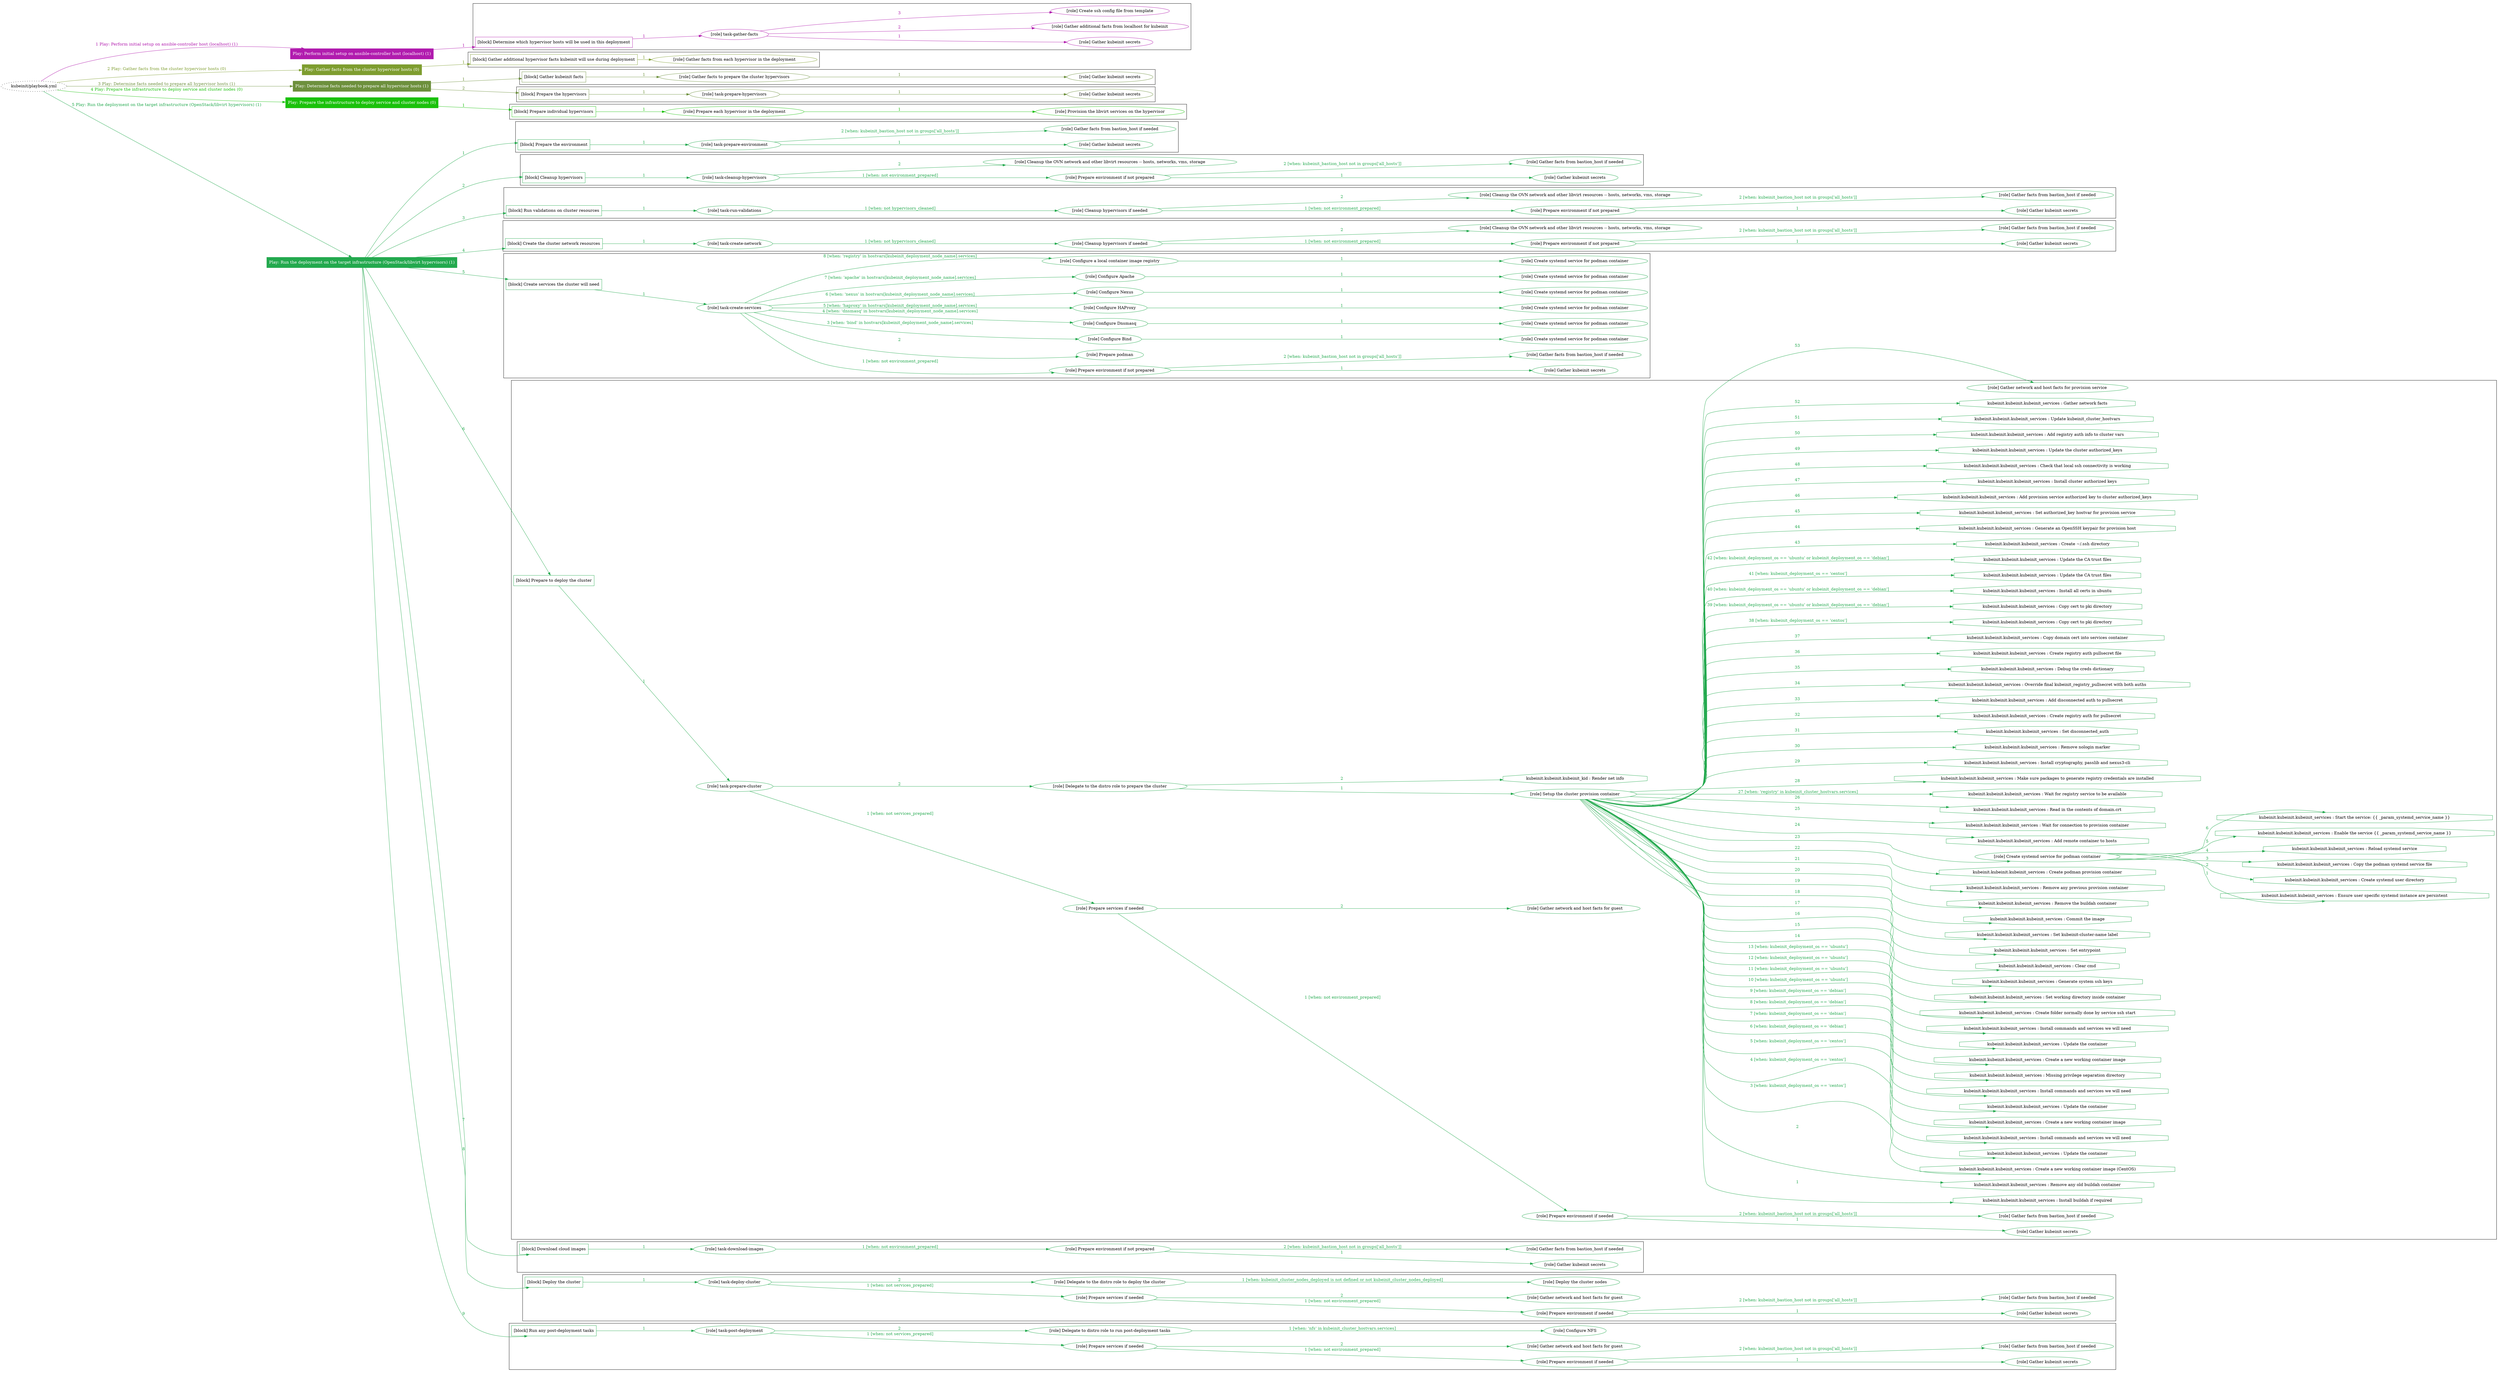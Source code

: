 digraph {
	graph [concentrate=true ordering=in rankdir=LR ratio=fill]
	edge [esep=5 sep=10]
	"kubeinit/playbook.yml" [URL="/home/runner/work/kubeinit/kubeinit/kubeinit/playbook.yml" id=playbook_53f36527 style=dotted]
	"kubeinit/playbook.yml" -> play_206c8255 [label="1 Play: Perform initial setup on ansible-controller host (localhost) (1)" color="#b11bae" fontcolor="#b11bae" id=edge_play_206c8255 labeltooltip="1 Play: Perform initial setup on ansible-controller host (localhost) (1)" tooltip="1 Play: Perform initial setup on ansible-controller host (localhost) (1)"]
	subgraph "Play: Perform initial setup on ansible-controller host (localhost) (1)" {
		play_206c8255 [label="Play: Perform initial setup on ansible-controller host (localhost) (1)" URL="/home/runner/work/kubeinit/kubeinit/kubeinit/playbook.yml" color="#b11bae" fontcolor="#ffffff" id=play_206c8255 shape=box style=filled tooltip=localhost]
		play_206c8255 -> block_80675fd2 [label=1 color="#b11bae" fontcolor="#b11bae" id=edge_block_80675fd2 labeltooltip=1 tooltip=1]
		subgraph cluster_block_80675fd2 {
			block_80675fd2 [label="[block] Determine which hypervisor hosts will be used in this deployment" URL="/home/runner/work/kubeinit/kubeinit/kubeinit/playbook.yml" color="#b11bae" id=block_80675fd2 labeltooltip="Determine which hypervisor hosts will be used in this deployment" shape=box tooltip="Determine which hypervisor hosts will be used in this deployment"]
			block_80675fd2 -> role_c3dbf6c7 [label="1 " color="#b11bae" fontcolor="#b11bae" id=edge_role_c3dbf6c7 labeltooltip="1 " tooltip="1 "]
			subgraph "task-gather-facts" {
				role_c3dbf6c7 [label="[role] task-gather-facts" URL="/home/runner/work/kubeinit/kubeinit/kubeinit/playbook.yml" color="#b11bae" id=role_c3dbf6c7 tooltip="task-gather-facts"]
				role_c3dbf6c7 -> role_8731d112 [label="1 " color="#b11bae" fontcolor="#b11bae" id=edge_role_8731d112 labeltooltip="1 " tooltip="1 "]
				subgraph "Gather kubeinit secrets" {
					role_8731d112 [label="[role] Gather kubeinit secrets" URL="/home/runner/.ansible/collections/ansible_collections/kubeinit/kubeinit/roles/kubeinit_prepare/tasks/build_hypervisors_group.yml" color="#b11bae" id=role_8731d112 tooltip="Gather kubeinit secrets"]
				}
				role_c3dbf6c7 -> role_d8868de7 [label="2 " color="#b11bae" fontcolor="#b11bae" id=edge_role_d8868de7 labeltooltip="2 " tooltip="2 "]
				subgraph "Gather additional facts from localhost for kubeinit" {
					role_d8868de7 [label="[role] Gather additional facts from localhost for kubeinit" URL="/home/runner/.ansible/collections/ansible_collections/kubeinit/kubeinit/roles/kubeinit_prepare/tasks/build_hypervisors_group.yml" color="#b11bae" id=role_d8868de7 tooltip="Gather additional facts from localhost for kubeinit"]
				}
				role_c3dbf6c7 -> role_768957fb [label="3 " color="#b11bae" fontcolor="#b11bae" id=edge_role_768957fb labeltooltip="3 " tooltip="3 "]
				subgraph "Create ssh config file from template" {
					role_768957fb [label="[role] Create ssh config file from template" URL="/home/runner/.ansible/collections/ansible_collections/kubeinit/kubeinit/roles/kubeinit_prepare/tasks/build_hypervisors_group.yml" color="#b11bae" id=role_768957fb tooltip="Create ssh config file from template"]
				}
			}
		}
	}
	"kubeinit/playbook.yml" -> play_3e5aa931 [label="2 Play: Gather facts from the cluster hypervisor hosts (0)" color="#7e9d2f" fontcolor="#7e9d2f" id=edge_play_3e5aa931 labeltooltip="2 Play: Gather facts from the cluster hypervisor hosts (0)" tooltip="2 Play: Gather facts from the cluster hypervisor hosts (0)"]
	subgraph "Play: Gather facts from the cluster hypervisor hosts (0)" {
		play_3e5aa931 [label="Play: Gather facts from the cluster hypervisor hosts (0)" URL="/home/runner/work/kubeinit/kubeinit/kubeinit/playbook.yml" color="#7e9d2f" fontcolor="#ffffff" id=play_3e5aa931 shape=box style=filled tooltip="Play: Gather facts from the cluster hypervisor hosts (0)"]
		play_3e5aa931 -> block_783ffba6 [label=1 color="#7e9d2f" fontcolor="#7e9d2f" id=edge_block_783ffba6 labeltooltip=1 tooltip=1]
		subgraph cluster_block_783ffba6 {
			block_783ffba6 [label="[block] Gather additional hypervisor facts kubeinit will use during deployment" URL="/home/runner/work/kubeinit/kubeinit/kubeinit/playbook.yml" color="#7e9d2f" id=block_783ffba6 labeltooltip="Gather additional hypervisor facts kubeinit will use during deployment" shape=box tooltip="Gather additional hypervisor facts kubeinit will use during deployment"]
			block_783ffba6 -> role_16567eee [label="1 " color="#7e9d2f" fontcolor="#7e9d2f" id=edge_role_16567eee labeltooltip="1 " tooltip="1 "]
			subgraph "Gather facts from each hypervisor in the deployment" {
				role_16567eee [label="[role] Gather facts from each hypervisor in the deployment" URL="/home/runner/work/kubeinit/kubeinit/kubeinit/playbook.yml" color="#7e9d2f" id=role_16567eee tooltip="Gather facts from each hypervisor in the deployment"]
			}
		}
	}
	"kubeinit/playbook.yml" -> play_966fa4f6 [label="3 Play: Determine facts needed to prepare all hypervisor hosts (1)" color="#6d903c" fontcolor="#6d903c" id=edge_play_966fa4f6 labeltooltip="3 Play: Determine facts needed to prepare all hypervisor hosts (1)" tooltip="3 Play: Determine facts needed to prepare all hypervisor hosts (1)"]
	subgraph "Play: Determine facts needed to prepare all hypervisor hosts (1)" {
		play_966fa4f6 [label="Play: Determine facts needed to prepare all hypervisor hosts (1)" URL="/home/runner/work/kubeinit/kubeinit/kubeinit/playbook.yml" color="#6d903c" fontcolor="#ffffff" id=play_966fa4f6 shape=box style=filled tooltip=localhost]
		play_966fa4f6 -> block_a8e9cc67 [label=1 color="#6d903c" fontcolor="#6d903c" id=edge_block_a8e9cc67 labeltooltip=1 tooltip=1]
		subgraph cluster_block_a8e9cc67 {
			block_a8e9cc67 [label="[block] Gather kubeinit facts" URL="/home/runner/work/kubeinit/kubeinit/kubeinit/playbook.yml" color="#6d903c" id=block_a8e9cc67 labeltooltip="Gather kubeinit facts" shape=box tooltip="Gather kubeinit facts"]
			block_a8e9cc67 -> role_ef9cd5e9 [label="1 " color="#6d903c" fontcolor="#6d903c" id=edge_role_ef9cd5e9 labeltooltip="1 " tooltip="1 "]
			subgraph "Gather facts to prepare the cluster hypervisors" {
				role_ef9cd5e9 [label="[role] Gather facts to prepare the cluster hypervisors" URL="/home/runner/work/kubeinit/kubeinit/kubeinit/playbook.yml" color="#6d903c" id=role_ef9cd5e9 tooltip="Gather facts to prepare the cluster hypervisors"]
				role_ef9cd5e9 -> role_0546c6c3 [label="1 " color="#6d903c" fontcolor="#6d903c" id=edge_role_0546c6c3 labeltooltip="1 " tooltip="1 "]
				subgraph "Gather kubeinit secrets" {
					role_0546c6c3 [label="[role] Gather kubeinit secrets" URL="/home/runner/.ansible/collections/ansible_collections/kubeinit/kubeinit/roles/kubeinit_prepare/tasks/gather_kubeinit_facts.yml" color="#6d903c" id=role_0546c6c3 tooltip="Gather kubeinit secrets"]
				}
			}
		}
		play_966fa4f6 -> block_db5f7aed [label=2 color="#6d903c" fontcolor="#6d903c" id=edge_block_db5f7aed labeltooltip=2 tooltip=2]
		subgraph cluster_block_db5f7aed {
			block_db5f7aed [label="[block] Prepare the hypervisors" URL="/home/runner/work/kubeinit/kubeinit/kubeinit/playbook.yml" color="#6d903c" id=block_db5f7aed labeltooltip="Prepare the hypervisors" shape=box tooltip="Prepare the hypervisors"]
			block_db5f7aed -> role_8cd5c61a [label="1 " color="#6d903c" fontcolor="#6d903c" id=edge_role_8cd5c61a labeltooltip="1 " tooltip="1 "]
			subgraph "task-prepare-hypervisors" {
				role_8cd5c61a [label="[role] task-prepare-hypervisors" URL="/home/runner/work/kubeinit/kubeinit/kubeinit/playbook.yml" color="#6d903c" id=role_8cd5c61a tooltip="task-prepare-hypervisors"]
				role_8cd5c61a -> role_cc49ef16 [label="1 " color="#6d903c" fontcolor="#6d903c" id=edge_role_cc49ef16 labeltooltip="1 " tooltip="1 "]
				subgraph "Gather kubeinit secrets" {
					role_cc49ef16 [label="[role] Gather kubeinit secrets" URL="/home/runner/.ansible/collections/ansible_collections/kubeinit/kubeinit/roles/kubeinit_prepare/tasks/gather_kubeinit_facts.yml" color="#6d903c" id=role_cc49ef16 tooltip="Gather kubeinit secrets"]
				}
			}
		}
	}
	"kubeinit/playbook.yml" -> play_709b734d [label="4 Play: Prepare the infrastructure to deploy service and cluster nodes (0)" color="#1ac10b" fontcolor="#1ac10b" id=edge_play_709b734d labeltooltip="4 Play: Prepare the infrastructure to deploy service and cluster nodes (0)" tooltip="4 Play: Prepare the infrastructure to deploy service and cluster nodes (0)"]
	subgraph "Play: Prepare the infrastructure to deploy service and cluster nodes (0)" {
		play_709b734d [label="Play: Prepare the infrastructure to deploy service and cluster nodes (0)" URL="/home/runner/work/kubeinit/kubeinit/kubeinit/playbook.yml" color="#1ac10b" fontcolor="#ffffff" id=play_709b734d shape=box style=filled tooltip="Play: Prepare the infrastructure to deploy service and cluster nodes (0)"]
		play_709b734d -> block_e2e645ae [label=1 color="#1ac10b" fontcolor="#1ac10b" id=edge_block_e2e645ae labeltooltip=1 tooltip=1]
		subgraph cluster_block_e2e645ae {
			block_e2e645ae [label="[block] Prepare individual hypervisors" URL="/home/runner/work/kubeinit/kubeinit/kubeinit/playbook.yml" color="#1ac10b" id=block_e2e645ae labeltooltip="Prepare individual hypervisors" shape=box tooltip="Prepare individual hypervisors"]
			block_e2e645ae -> role_38d11c45 [label="1 " color="#1ac10b" fontcolor="#1ac10b" id=edge_role_38d11c45 labeltooltip="1 " tooltip="1 "]
			subgraph "Prepare each hypervisor in the deployment" {
				role_38d11c45 [label="[role] Prepare each hypervisor in the deployment" URL="/home/runner/work/kubeinit/kubeinit/kubeinit/playbook.yml" color="#1ac10b" id=role_38d11c45 tooltip="Prepare each hypervisor in the deployment"]
				role_38d11c45 -> role_0e94ecb8 [label="1 " color="#1ac10b" fontcolor="#1ac10b" id=edge_role_0e94ecb8 labeltooltip="1 " tooltip="1 "]
				subgraph "Provision the libvirt services on the hypervisor" {
					role_0e94ecb8 [label="[role] Provision the libvirt services on the hypervisor" URL="/home/runner/.ansible/collections/ansible_collections/kubeinit/kubeinit/roles/kubeinit_prepare/tasks/prepare_hypervisor.yml" color="#1ac10b" id=role_0e94ecb8 tooltip="Provision the libvirt services on the hypervisor"]
				}
			}
		}
	}
	"kubeinit/playbook.yml" -> play_73e18b92 [label="5 Play: Run the deployment on the target infrastructure (OpenStack/libvirt hypervisors) (1)" color="#23a94e" fontcolor="#23a94e" id=edge_play_73e18b92 labeltooltip="5 Play: Run the deployment on the target infrastructure (OpenStack/libvirt hypervisors) (1)" tooltip="5 Play: Run the deployment on the target infrastructure (OpenStack/libvirt hypervisors) (1)"]
	subgraph "Play: Run the deployment on the target infrastructure (OpenStack/libvirt hypervisors) (1)" {
		play_73e18b92 [label="Play: Run the deployment on the target infrastructure (OpenStack/libvirt hypervisors) (1)" URL="/home/runner/work/kubeinit/kubeinit/kubeinit/playbook.yml" color="#23a94e" fontcolor="#ffffff" id=play_73e18b92 shape=box style=filled tooltip=localhost]
		play_73e18b92 -> block_27eab079 [label=1 color="#23a94e" fontcolor="#23a94e" id=edge_block_27eab079 labeltooltip=1 tooltip=1]
		subgraph cluster_block_27eab079 {
			block_27eab079 [label="[block] Prepare the environment" URL="/home/runner/work/kubeinit/kubeinit/kubeinit/playbook.yml" color="#23a94e" id=block_27eab079 labeltooltip="Prepare the environment" shape=box tooltip="Prepare the environment"]
			block_27eab079 -> role_c44be48b [label="1 " color="#23a94e" fontcolor="#23a94e" id=edge_role_c44be48b labeltooltip="1 " tooltip="1 "]
			subgraph "task-prepare-environment" {
				role_c44be48b [label="[role] task-prepare-environment" URL="/home/runner/work/kubeinit/kubeinit/kubeinit/playbook.yml" color="#23a94e" id=role_c44be48b tooltip="task-prepare-environment"]
				role_c44be48b -> role_cdcd53e4 [label="1 " color="#23a94e" fontcolor="#23a94e" id=edge_role_cdcd53e4 labeltooltip="1 " tooltip="1 "]
				subgraph "Gather kubeinit secrets" {
					role_cdcd53e4 [label="[role] Gather kubeinit secrets" URL="/home/runner/.ansible/collections/ansible_collections/kubeinit/kubeinit/roles/kubeinit_prepare/tasks/gather_kubeinit_facts.yml" color="#23a94e" id=role_cdcd53e4 tooltip="Gather kubeinit secrets"]
				}
				role_c44be48b -> role_1926e846 [label="2 [when: kubeinit_bastion_host not in groups['all_hosts']]" color="#23a94e" fontcolor="#23a94e" id=edge_role_1926e846 labeltooltip="2 [when: kubeinit_bastion_host not in groups['all_hosts']]" tooltip="2 [when: kubeinit_bastion_host not in groups['all_hosts']]"]
				subgraph "Gather facts from bastion_host if needed" {
					role_1926e846 [label="[role] Gather facts from bastion_host if needed" URL="/home/runner/.ansible/collections/ansible_collections/kubeinit/kubeinit/roles/kubeinit_prepare/tasks/main.yml" color="#23a94e" id=role_1926e846 tooltip="Gather facts from bastion_host if needed"]
				}
			}
		}
		play_73e18b92 -> block_5494f2bd [label=2 color="#23a94e" fontcolor="#23a94e" id=edge_block_5494f2bd labeltooltip=2 tooltip=2]
		subgraph cluster_block_5494f2bd {
			block_5494f2bd [label="[block] Cleanup hypervisors" URL="/home/runner/work/kubeinit/kubeinit/kubeinit/playbook.yml" color="#23a94e" id=block_5494f2bd labeltooltip="Cleanup hypervisors" shape=box tooltip="Cleanup hypervisors"]
			block_5494f2bd -> role_13fb1dd9 [label="1 " color="#23a94e" fontcolor="#23a94e" id=edge_role_13fb1dd9 labeltooltip="1 " tooltip="1 "]
			subgraph "task-cleanup-hypervisors" {
				role_13fb1dd9 [label="[role] task-cleanup-hypervisors" URL="/home/runner/work/kubeinit/kubeinit/kubeinit/playbook.yml" color="#23a94e" id=role_13fb1dd9 tooltip="task-cleanup-hypervisors"]
				role_13fb1dd9 -> role_7d13d0cf [label="1 [when: not environment_prepared]" color="#23a94e" fontcolor="#23a94e" id=edge_role_7d13d0cf labeltooltip="1 [when: not environment_prepared]" tooltip="1 [when: not environment_prepared]"]
				subgraph "Prepare environment if not prepared" {
					role_7d13d0cf [label="[role] Prepare environment if not prepared" URL="/home/runner/.ansible/collections/ansible_collections/kubeinit/kubeinit/roles/kubeinit_libvirt/tasks/cleanup_hypervisors.yml" color="#23a94e" id=role_7d13d0cf tooltip="Prepare environment if not prepared"]
					role_7d13d0cf -> role_66f2baba [label="1 " color="#23a94e" fontcolor="#23a94e" id=edge_role_66f2baba labeltooltip="1 " tooltip="1 "]
					subgraph "Gather kubeinit secrets" {
						role_66f2baba [label="[role] Gather kubeinit secrets" URL="/home/runner/.ansible/collections/ansible_collections/kubeinit/kubeinit/roles/kubeinit_prepare/tasks/gather_kubeinit_facts.yml" color="#23a94e" id=role_66f2baba tooltip="Gather kubeinit secrets"]
					}
					role_7d13d0cf -> role_07d80ea8 [label="2 [when: kubeinit_bastion_host not in groups['all_hosts']]" color="#23a94e" fontcolor="#23a94e" id=edge_role_07d80ea8 labeltooltip="2 [when: kubeinit_bastion_host not in groups['all_hosts']]" tooltip="2 [when: kubeinit_bastion_host not in groups['all_hosts']]"]
					subgraph "Gather facts from bastion_host if needed" {
						role_07d80ea8 [label="[role] Gather facts from bastion_host if needed" URL="/home/runner/.ansible/collections/ansible_collections/kubeinit/kubeinit/roles/kubeinit_prepare/tasks/main.yml" color="#23a94e" id=role_07d80ea8 tooltip="Gather facts from bastion_host if needed"]
					}
				}
				role_13fb1dd9 -> role_01cf4b66 [label="2 " color="#23a94e" fontcolor="#23a94e" id=edge_role_01cf4b66 labeltooltip="2 " tooltip="2 "]
				subgraph "Cleanup the OVN network and other libvirt resources -- hosts, networks, vms, storage" {
					role_01cf4b66 [label="[role] Cleanup the OVN network and other libvirt resources -- hosts, networks, vms, storage" URL="/home/runner/.ansible/collections/ansible_collections/kubeinit/kubeinit/roles/kubeinit_libvirt/tasks/cleanup_hypervisors.yml" color="#23a94e" id=role_01cf4b66 tooltip="Cleanup the OVN network and other libvirt resources -- hosts, networks, vms, storage"]
				}
			}
		}
		play_73e18b92 -> block_4966c8c8 [label=3 color="#23a94e" fontcolor="#23a94e" id=edge_block_4966c8c8 labeltooltip=3 tooltip=3]
		subgraph cluster_block_4966c8c8 {
			block_4966c8c8 [label="[block] Run validations on cluster resources" URL="/home/runner/work/kubeinit/kubeinit/kubeinit/playbook.yml" color="#23a94e" id=block_4966c8c8 labeltooltip="Run validations on cluster resources" shape=box tooltip="Run validations on cluster resources"]
			block_4966c8c8 -> role_4bf8a7de [label="1 " color="#23a94e" fontcolor="#23a94e" id=edge_role_4bf8a7de labeltooltip="1 " tooltip="1 "]
			subgraph "task-run-validations" {
				role_4bf8a7de [label="[role] task-run-validations" URL="/home/runner/work/kubeinit/kubeinit/kubeinit/playbook.yml" color="#23a94e" id=role_4bf8a7de tooltip="task-run-validations"]
				role_4bf8a7de -> role_56828799 [label="1 [when: not hypervisors_cleaned]" color="#23a94e" fontcolor="#23a94e" id=edge_role_56828799 labeltooltip="1 [when: not hypervisors_cleaned]" tooltip="1 [when: not hypervisors_cleaned]"]
				subgraph "Cleanup hypervisors if needed" {
					role_56828799 [label="[role] Cleanup hypervisors if needed" URL="/home/runner/.ansible/collections/ansible_collections/kubeinit/kubeinit/roles/kubeinit_validations/tasks/main.yml" color="#23a94e" id=role_56828799 tooltip="Cleanup hypervisors if needed"]
					role_56828799 -> role_df36b1fc [label="1 [when: not environment_prepared]" color="#23a94e" fontcolor="#23a94e" id=edge_role_df36b1fc labeltooltip="1 [when: not environment_prepared]" tooltip="1 [when: not environment_prepared]"]
					subgraph "Prepare environment if not prepared" {
						role_df36b1fc [label="[role] Prepare environment if not prepared" URL="/home/runner/.ansible/collections/ansible_collections/kubeinit/kubeinit/roles/kubeinit_libvirt/tasks/cleanup_hypervisors.yml" color="#23a94e" id=role_df36b1fc tooltip="Prepare environment if not prepared"]
						role_df36b1fc -> role_b70267be [label="1 " color="#23a94e" fontcolor="#23a94e" id=edge_role_b70267be labeltooltip="1 " tooltip="1 "]
						subgraph "Gather kubeinit secrets" {
							role_b70267be [label="[role] Gather kubeinit secrets" URL="/home/runner/.ansible/collections/ansible_collections/kubeinit/kubeinit/roles/kubeinit_prepare/tasks/gather_kubeinit_facts.yml" color="#23a94e" id=role_b70267be tooltip="Gather kubeinit secrets"]
						}
						role_df36b1fc -> role_383bf9cc [label="2 [when: kubeinit_bastion_host not in groups['all_hosts']]" color="#23a94e" fontcolor="#23a94e" id=edge_role_383bf9cc labeltooltip="2 [when: kubeinit_bastion_host not in groups['all_hosts']]" tooltip="2 [when: kubeinit_bastion_host not in groups['all_hosts']]"]
						subgraph "Gather facts from bastion_host if needed" {
							role_383bf9cc [label="[role] Gather facts from bastion_host if needed" URL="/home/runner/.ansible/collections/ansible_collections/kubeinit/kubeinit/roles/kubeinit_prepare/tasks/main.yml" color="#23a94e" id=role_383bf9cc tooltip="Gather facts from bastion_host if needed"]
						}
					}
					role_56828799 -> role_492237d8 [label="2 " color="#23a94e" fontcolor="#23a94e" id=edge_role_492237d8 labeltooltip="2 " tooltip="2 "]
					subgraph "Cleanup the OVN network and other libvirt resources -- hosts, networks, vms, storage" {
						role_492237d8 [label="[role] Cleanup the OVN network and other libvirt resources -- hosts, networks, vms, storage" URL="/home/runner/.ansible/collections/ansible_collections/kubeinit/kubeinit/roles/kubeinit_libvirt/tasks/cleanup_hypervisors.yml" color="#23a94e" id=role_492237d8 tooltip="Cleanup the OVN network and other libvirt resources -- hosts, networks, vms, storage"]
					}
				}
			}
		}
		play_73e18b92 -> block_b0690357 [label=4 color="#23a94e" fontcolor="#23a94e" id=edge_block_b0690357 labeltooltip=4 tooltip=4]
		subgraph cluster_block_b0690357 {
			block_b0690357 [label="[block] Create the cluster network resources" URL="/home/runner/work/kubeinit/kubeinit/kubeinit/playbook.yml" color="#23a94e" id=block_b0690357 labeltooltip="Create the cluster network resources" shape=box tooltip="Create the cluster network resources"]
			block_b0690357 -> role_3acb999e [label="1 " color="#23a94e" fontcolor="#23a94e" id=edge_role_3acb999e labeltooltip="1 " tooltip="1 "]
			subgraph "task-create-network" {
				role_3acb999e [label="[role] task-create-network" URL="/home/runner/work/kubeinit/kubeinit/kubeinit/playbook.yml" color="#23a94e" id=role_3acb999e tooltip="task-create-network"]
				role_3acb999e -> role_0065d2d6 [label="1 [when: not hypervisors_cleaned]" color="#23a94e" fontcolor="#23a94e" id=edge_role_0065d2d6 labeltooltip="1 [when: not hypervisors_cleaned]" tooltip="1 [when: not hypervisors_cleaned]"]
				subgraph "Cleanup hypervisors if needed" {
					role_0065d2d6 [label="[role] Cleanup hypervisors if needed" URL="/home/runner/.ansible/collections/ansible_collections/kubeinit/kubeinit/roles/kubeinit_libvirt/tasks/create_network.yml" color="#23a94e" id=role_0065d2d6 tooltip="Cleanup hypervisors if needed"]
					role_0065d2d6 -> role_d8f61bd2 [label="1 [when: not environment_prepared]" color="#23a94e" fontcolor="#23a94e" id=edge_role_d8f61bd2 labeltooltip="1 [when: not environment_prepared]" tooltip="1 [when: not environment_prepared]"]
					subgraph "Prepare environment if not prepared" {
						role_d8f61bd2 [label="[role] Prepare environment if not prepared" URL="/home/runner/.ansible/collections/ansible_collections/kubeinit/kubeinit/roles/kubeinit_libvirt/tasks/cleanup_hypervisors.yml" color="#23a94e" id=role_d8f61bd2 tooltip="Prepare environment if not prepared"]
						role_d8f61bd2 -> role_cf23be87 [label="1 " color="#23a94e" fontcolor="#23a94e" id=edge_role_cf23be87 labeltooltip="1 " tooltip="1 "]
						subgraph "Gather kubeinit secrets" {
							role_cf23be87 [label="[role] Gather kubeinit secrets" URL="/home/runner/.ansible/collections/ansible_collections/kubeinit/kubeinit/roles/kubeinit_prepare/tasks/gather_kubeinit_facts.yml" color="#23a94e" id=role_cf23be87 tooltip="Gather kubeinit secrets"]
						}
						role_d8f61bd2 -> role_6e6a5f47 [label="2 [when: kubeinit_bastion_host not in groups['all_hosts']]" color="#23a94e" fontcolor="#23a94e" id=edge_role_6e6a5f47 labeltooltip="2 [when: kubeinit_bastion_host not in groups['all_hosts']]" tooltip="2 [when: kubeinit_bastion_host not in groups['all_hosts']]"]
						subgraph "Gather facts from bastion_host if needed" {
							role_6e6a5f47 [label="[role] Gather facts from bastion_host if needed" URL="/home/runner/.ansible/collections/ansible_collections/kubeinit/kubeinit/roles/kubeinit_prepare/tasks/main.yml" color="#23a94e" id=role_6e6a5f47 tooltip="Gather facts from bastion_host if needed"]
						}
					}
					role_0065d2d6 -> role_33e72bd7 [label="2 " color="#23a94e" fontcolor="#23a94e" id=edge_role_33e72bd7 labeltooltip="2 " tooltip="2 "]
					subgraph "Cleanup the OVN network and other libvirt resources -- hosts, networks, vms, storage" {
						role_33e72bd7 [label="[role] Cleanup the OVN network and other libvirt resources -- hosts, networks, vms, storage" URL="/home/runner/.ansible/collections/ansible_collections/kubeinit/kubeinit/roles/kubeinit_libvirt/tasks/cleanup_hypervisors.yml" color="#23a94e" id=role_33e72bd7 tooltip="Cleanup the OVN network and other libvirt resources -- hosts, networks, vms, storage"]
					}
				}
			}
		}
		play_73e18b92 -> block_4edfdaf3 [label=5 color="#23a94e" fontcolor="#23a94e" id=edge_block_4edfdaf3 labeltooltip=5 tooltip=5]
		subgraph cluster_block_4edfdaf3 {
			block_4edfdaf3 [label="[block] Create services the cluster will need" URL="/home/runner/work/kubeinit/kubeinit/kubeinit/playbook.yml" color="#23a94e" id=block_4edfdaf3 labeltooltip="Create services the cluster will need" shape=box tooltip="Create services the cluster will need"]
			block_4edfdaf3 -> role_5a90501b [label="1 " color="#23a94e" fontcolor="#23a94e" id=edge_role_5a90501b labeltooltip="1 " tooltip="1 "]
			subgraph "task-create-services" {
				role_5a90501b [label="[role] task-create-services" URL="/home/runner/work/kubeinit/kubeinit/kubeinit/playbook.yml" color="#23a94e" id=role_5a90501b tooltip="task-create-services"]
				role_5a90501b -> role_fc97baaf [label="1 [when: not environment_prepared]" color="#23a94e" fontcolor="#23a94e" id=edge_role_fc97baaf labeltooltip="1 [when: not environment_prepared]" tooltip="1 [when: not environment_prepared]"]
				subgraph "Prepare environment if not prepared" {
					role_fc97baaf [label="[role] Prepare environment if not prepared" URL="/home/runner/.ansible/collections/ansible_collections/kubeinit/kubeinit/roles/kubeinit_services/tasks/main.yml" color="#23a94e" id=role_fc97baaf tooltip="Prepare environment if not prepared"]
					role_fc97baaf -> role_784b38ea [label="1 " color="#23a94e" fontcolor="#23a94e" id=edge_role_784b38ea labeltooltip="1 " tooltip="1 "]
					subgraph "Gather kubeinit secrets" {
						role_784b38ea [label="[role] Gather kubeinit secrets" URL="/home/runner/.ansible/collections/ansible_collections/kubeinit/kubeinit/roles/kubeinit_prepare/tasks/gather_kubeinit_facts.yml" color="#23a94e" id=role_784b38ea tooltip="Gather kubeinit secrets"]
					}
					role_fc97baaf -> role_d3c66c8a [label="2 [when: kubeinit_bastion_host not in groups['all_hosts']]" color="#23a94e" fontcolor="#23a94e" id=edge_role_d3c66c8a labeltooltip="2 [when: kubeinit_bastion_host not in groups['all_hosts']]" tooltip="2 [when: kubeinit_bastion_host not in groups['all_hosts']]"]
					subgraph "Gather facts from bastion_host if needed" {
						role_d3c66c8a [label="[role] Gather facts from bastion_host if needed" URL="/home/runner/.ansible/collections/ansible_collections/kubeinit/kubeinit/roles/kubeinit_prepare/tasks/main.yml" color="#23a94e" id=role_d3c66c8a tooltip="Gather facts from bastion_host if needed"]
					}
				}
				role_5a90501b -> role_ef6b95f7 [label="2 " color="#23a94e" fontcolor="#23a94e" id=edge_role_ef6b95f7 labeltooltip="2 " tooltip="2 "]
				subgraph "Prepare podman" {
					role_ef6b95f7 [label="[role] Prepare podman" URL="/home/runner/.ansible/collections/ansible_collections/kubeinit/kubeinit/roles/kubeinit_services/tasks/00_create_service_pod.yml" color="#23a94e" id=role_ef6b95f7 tooltip="Prepare podman"]
				}
				role_5a90501b -> role_15da0fc5 [label="3 [when: 'bind' in hostvars[kubeinit_deployment_node_name].services]" color="#23a94e" fontcolor="#23a94e" id=edge_role_15da0fc5 labeltooltip="3 [when: 'bind' in hostvars[kubeinit_deployment_node_name].services]" tooltip="3 [when: 'bind' in hostvars[kubeinit_deployment_node_name].services]"]
				subgraph "Configure Bind" {
					role_15da0fc5 [label="[role] Configure Bind" URL="/home/runner/.ansible/collections/ansible_collections/kubeinit/kubeinit/roles/kubeinit_services/tasks/start_services_containers.yml" color="#23a94e" id=role_15da0fc5 tooltip="Configure Bind"]
					role_15da0fc5 -> role_8e0954e2 [label="1 " color="#23a94e" fontcolor="#23a94e" id=edge_role_8e0954e2 labeltooltip="1 " tooltip="1 "]
					subgraph "Create systemd service for podman container" {
						role_8e0954e2 [label="[role] Create systemd service for podman container" URL="/home/runner/.ansible/collections/ansible_collections/kubeinit/kubeinit/roles/kubeinit_bind/tasks/main.yml" color="#23a94e" id=role_8e0954e2 tooltip="Create systemd service for podman container"]
					}
				}
				role_5a90501b -> role_fc0d4f24 [label="4 [when: 'dnsmasq' in hostvars[kubeinit_deployment_node_name].services]" color="#23a94e" fontcolor="#23a94e" id=edge_role_fc0d4f24 labeltooltip="4 [when: 'dnsmasq' in hostvars[kubeinit_deployment_node_name].services]" tooltip="4 [when: 'dnsmasq' in hostvars[kubeinit_deployment_node_name].services]"]
				subgraph "Configure Dnsmasq" {
					role_fc0d4f24 [label="[role] Configure Dnsmasq" URL="/home/runner/.ansible/collections/ansible_collections/kubeinit/kubeinit/roles/kubeinit_services/tasks/start_services_containers.yml" color="#23a94e" id=role_fc0d4f24 tooltip="Configure Dnsmasq"]
					role_fc0d4f24 -> role_7521317d [label="1 " color="#23a94e" fontcolor="#23a94e" id=edge_role_7521317d labeltooltip="1 " tooltip="1 "]
					subgraph "Create systemd service for podman container" {
						role_7521317d [label="[role] Create systemd service for podman container" URL="/home/runner/.ansible/collections/ansible_collections/kubeinit/kubeinit/roles/kubeinit_dnsmasq/tasks/main.yml" color="#23a94e" id=role_7521317d tooltip="Create systemd service for podman container"]
					}
				}
				role_5a90501b -> role_cc5aada1 [label="5 [when: 'haproxy' in hostvars[kubeinit_deployment_node_name].services]" color="#23a94e" fontcolor="#23a94e" id=edge_role_cc5aada1 labeltooltip="5 [when: 'haproxy' in hostvars[kubeinit_deployment_node_name].services]" tooltip="5 [when: 'haproxy' in hostvars[kubeinit_deployment_node_name].services]"]
				subgraph "Configure HAProxy" {
					role_cc5aada1 [label="[role] Configure HAProxy" URL="/home/runner/.ansible/collections/ansible_collections/kubeinit/kubeinit/roles/kubeinit_services/tasks/start_services_containers.yml" color="#23a94e" id=role_cc5aada1 tooltip="Configure HAProxy"]
					role_cc5aada1 -> role_f1a8a007 [label="1 " color="#23a94e" fontcolor="#23a94e" id=edge_role_f1a8a007 labeltooltip="1 " tooltip="1 "]
					subgraph "Create systemd service for podman container" {
						role_f1a8a007 [label="[role] Create systemd service for podman container" URL="/home/runner/.ansible/collections/ansible_collections/kubeinit/kubeinit/roles/kubeinit_haproxy/tasks/main.yml" color="#23a94e" id=role_f1a8a007 tooltip="Create systemd service for podman container"]
					}
				}
				role_5a90501b -> role_2e901362 [label="6 [when: 'nexus' in hostvars[kubeinit_deployment_node_name].services]" color="#23a94e" fontcolor="#23a94e" id=edge_role_2e901362 labeltooltip="6 [when: 'nexus' in hostvars[kubeinit_deployment_node_name].services]" tooltip="6 [when: 'nexus' in hostvars[kubeinit_deployment_node_name].services]"]
				subgraph "Configure Nexus" {
					role_2e901362 [label="[role] Configure Nexus" URL="/home/runner/.ansible/collections/ansible_collections/kubeinit/kubeinit/roles/kubeinit_services/tasks/start_services_containers.yml" color="#23a94e" id=role_2e901362 tooltip="Configure Nexus"]
					role_2e901362 -> role_326a38b2 [label="1 " color="#23a94e" fontcolor="#23a94e" id=edge_role_326a38b2 labeltooltip="1 " tooltip="1 "]
					subgraph "Create systemd service for podman container" {
						role_326a38b2 [label="[role] Create systemd service for podman container" URL="/home/runner/.ansible/collections/ansible_collections/kubeinit/kubeinit/roles/kubeinit_nexus/tasks/main.yml" color="#23a94e" id=role_326a38b2 tooltip="Create systemd service for podman container"]
					}
				}
				role_5a90501b -> role_665d2397 [label="7 [when: 'apache' in hostvars[kubeinit_deployment_node_name].services]" color="#23a94e" fontcolor="#23a94e" id=edge_role_665d2397 labeltooltip="7 [when: 'apache' in hostvars[kubeinit_deployment_node_name].services]" tooltip="7 [when: 'apache' in hostvars[kubeinit_deployment_node_name].services]"]
				subgraph "Configure Apache" {
					role_665d2397 [label="[role] Configure Apache" URL="/home/runner/.ansible/collections/ansible_collections/kubeinit/kubeinit/roles/kubeinit_services/tasks/start_services_containers.yml" color="#23a94e" id=role_665d2397 tooltip="Configure Apache"]
					role_665d2397 -> role_b4f45e00 [label="1 " color="#23a94e" fontcolor="#23a94e" id=edge_role_b4f45e00 labeltooltip="1 " tooltip="1 "]
					subgraph "Create systemd service for podman container" {
						role_b4f45e00 [label="[role] Create systemd service for podman container" URL="/home/runner/.ansible/collections/ansible_collections/kubeinit/kubeinit/roles/kubeinit_apache/tasks/main.yml" color="#23a94e" id=role_b4f45e00 tooltip="Create systemd service for podman container"]
					}
				}
				role_5a90501b -> role_3333147f [label="8 [when: 'registry' in hostvars[kubeinit_deployment_node_name].services]" color="#23a94e" fontcolor="#23a94e" id=edge_role_3333147f labeltooltip="8 [when: 'registry' in hostvars[kubeinit_deployment_node_name].services]" tooltip="8 [when: 'registry' in hostvars[kubeinit_deployment_node_name].services]"]
				subgraph "Configure a local container image registry" {
					role_3333147f [label="[role] Configure a local container image registry" URL="/home/runner/.ansible/collections/ansible_collections/kubeinit/kubeinit/roles/kubeinit_services/tasks/start_services_containers.yml" color="#23a94e" id=role_3333147f tooltip="Configure a local container image registry"]
					role_3333147f -> role_21ea3fd7 [label="1 " color="#23a94e" fontcolor="#23a94e" id=edge_role_21ea3fd7 labeltooltip="1 " tooltip="1 "]
					subgraph "Create systemd service for podman container" {
						role_21ea3fd7 [label="[role] Create systemd service for podman container" URL="/home/runner/.ansible/collections/ansible_collections/kubeinit/kubeinit/roles/kubeinit_registry/tasks/main.yml" color="#23a94e" id=role_21ea3fd7 tooltip="Create systemd service for podman container"]
					}
				}
			}
		}
		play_73e18b92 -> block_6b5b0083 [label=6 color="#23a94e" fontcolor="#23a94e" id=edge_block_6b5b0083 labeltooltip=6 tooltip=6]
		subgraph cluster_block_6b5b0083 {
			block_6b5b0083 [label="[block] Prepare to deploy the cluster" URL="/home/runner/work/kubeinit/kubeinit/kubeinit/playbook.yml" color="#23a94e" id=block_6b5b0083 labeltooltip="Prepare to deploy the cluster" shape=box tooltip="Prepare to deploy the cluster"]
			block_6b5b0083 -> role_20440abc [label="1 " color="#23a94e" fontcolor="#23a94e" id=edge_role_20440abc labeltooltip="1 " tooltip="1 "]
			subgraph "task-prepare-cluster" {
				role_20440abc [label="[role] task-prepare-cluster" URL="/home/runner/work/kubeinit/kubeinit/kubeinit/playbook.yml" color="#23a94e" id=role_20440abc tooltip="task-prepare-cluster"]
				role_20440abc -> role_21dc7709 [label="1 [when: not services_prepared]" color="#23a94e" fontcolor="#23a94e" id=edge_role_21dc7709 labeltooltip="1 [when: not services_prepared]" tooltip="1 [when: not services_prepared]"]
				subgraph "Prepare services if needed" {
					role_21dc7709 [label="[role] Prepare services if needed" URL="/home/runner/.ansible/collections/ansible_collections/kubeinit/kubeinit/roles/kubeinit_prepare/tasks/prepare_cluster.yml" color="#23a94e" id=role_21dc7709 tooltip="Prepare services if needed"]
					role_21dc7709 -> role_b80bd26d [label="1 [when: not environment_prepared]" color="#23a94e" fontcolor="#23a94e" id=edge_role_b80bd26d labeltooltip="1 [when: not environment_prepared]" tooltip="1 [when: not environment_prepared]"]
					subgraph "Prepare environment if needed" {
						role_b80bd26d [label="[role] Prepare environment if needed" URL="/home/runner/.ansible/collections/ansible_collections/kubeinit/kubeinit/roles/kubeinit_services/tasks/prepare_services.yml" color="#23a94e" id=role_b80bd26d tooltip="Prepare environment if needed"]
						role_b80bd26d -> role_922428a4 [label="1 " color="#23a94e" fontcolor="#23a94e" id=edge_role_922428a4 labeltooltip="1 " tooltip="1 "]
						subgraph "Gather kubeinit secrets" {
							role_922428a4 [label="[role] Gather kubeinit secrets" URL="/home/runner/.ansible/collections/ansible_collections/kubeinit/kubeinit/roles/kubeinit_prepare/tasks/gather_kubeinit_facts.yml" color="#23a94e" id=role_922428a4 tooltip="Gather kubeinit secrets"]
						}
						role_b80bd26d -> role_04586248 [label="2 [when: kubeinit_bastion_host not in groups['all_hosts']]" color="#23a94e" fontcolor="#23a94e" id=edge_role_04586248 labeltooltip="2 [when: kubeinit_bastion_host not in groups['all_hosts']]" tooltip="2 [when: kubeinit_bastion_host not in groups['all_hosts']]"]
						subgraph "Gather facts from bastion_host if needed" {
							role_04586248 [label="[role] Gather facts from bastion_host if needed" URL="/home/runner/.ansible/collections/ansible_collections/kubeinit/kubeinit/roles/kubeinit_prepare/tasks/main.yml" color="#23a94e" id=role_04586248 tooltip="Gather facts from bastion_host if needed"]
						}
					}
					role_21dc7709 -> role_0ab0880c [label="2 " color="#23a94e" fontcolor="#23a94e" id=edge_role_0ab0880c labeltooltip="2 " tooltip="2 "]
					subgraph "Gather network and host facts for guest" {
						role_0ab0880c [label="[role] Gather network and host facts for guest" URL="/home/runner/.ansible/collections/ansible_collections/kubeinit/kubeinit/roles/kubeinit_services/tasks/prepare_services.yml" color="#23a94e" id=role_0ab0880c tooltip="Gather network and host facts for guest"]
					}
				}
				role_20440abc -> role_2a6dd396 [label="2 " color="#23a94e" fontcolor="#23a94e" id=edge_role_2a6dd396 labeltooltip="2 " tooltip="2 "]
				subgraph "Delegate to the distro role to prepare the cluster" {
					role_2a6dd396 [label="[role] Delegate to the distro role to prepare the cluster" URL="/home/runner/.ansible/collections/ansible_collections/kubeinit/kubeinit/roles/kubeinit_prepare/tasks/prepare_cluster.yml" color="#23a94e" id=role_2a6dd396 tooltip="Delegate to the distro role to prepare the cluster"]
					role_2a6dd396 -> role_f9c1a275 [label="1 " color="#23a94e" fontcolor="#23a94e" id=edge_role_f9c1a275 labeltooltip="1 " tooltip="1 "]
					subgraph "Setup the cluster provision container" {
						role_f9c1a275 [label="[role] Setup the cluster provision container" URL="/home/runner/.ansible/collections/ansible_collections/kubeinit/kubeinit/roles/kubeinit_kid/tasks/prepare_cluster.yml" color="#23a94e" id=role_f9c1a275 tooltip="Setup the cluster provision container"]
						task_fd4fe586 [label="kubeinit.kubeinit.kubeinit_services : Install buildah if required" URL="/home/runner/.ansible/collections/ansible_collections/kubeinit/kubeinit/roles/kubeinit_services/tasks/create_provision_container.yml" color="#23a94e" id=task_fd4fe586 shape=octagon tooltip="kubeinit.kubeinit.kubeinit_services : Install buildah if required"]
						role_f9c1a275 -> task_fd4fe586 [label="1 " color="#23a94e" fontcolor="#23a94e" id=edge_task_fd4fe586 labeltooltip="1 " tooltip="1 "]
						task_5f36168a [label="kubeinit.kubeinit.kubeinit_services : Remove any old buildah container" URL="/home/runner/.ansible/collections/ansible_collections/kubeinit/kubeinit/roles/kubeinit_services/tasks/create_provision_container.yml" color="#23a94e" id=task_5f36168a shape=octagon tooltip="kubeinit.kubeinit.kubeinit_services : Remove any old buildah container"]
						role_f9c1a275 -> task_5f36168a [label="2 " color="#23a94e" fontcolor="#23a94e" id=edge_task_5f36168a labeltooltip="2 " tooltip="2 "]
						task_4929315a [label="kubeinit.kubeinit.kubeinit_services : Create a new working container image (CentOS)" URL="/home/runner/.ansible/collections/ansible_collections/kubeinit/kubeinit/roles/kubeinit_services/tasks/create_provision_container.yml" color="#23a94e" id=task_4929315a shape=octagon tooltip="kubeinit.kubeinit.kubeinit_services : Create a new working container image (CentOS)"]
						role_f9c1a275 -> task_4929315a [label="3 [when: kubeinit_deployment_os == 'centos']" color="#23a94e" fontcolor="#23a94e" id=edge_task_4929315a labeltooltip="3 [when: kubeinit_deployment_os == 'centos']" tooltip="3 [when: kubeinit_deployment_os == 'centos']"]
						task_8adc36f0 [label="kubeinit.kubeinit.kubeinit_services : Update the container" URL="/home/runner/.ansible/collections/ansible_collections/kubeinit/kubeinit/roles/kubeinit_services/tasks/create_provision_container.yml" color="#23a94e" id=task_8adc36f0 shape=octagon tooltip="kubeinit.kubeinit.kubeinit_services : Update the container"]
						role_f9c1a275 -> task_8adc36f0 [label="4 [when: kubeinit_deployment_os == 'centos']" color="#23a94e" fontcolor="#23a94e" id=edge_task_8adc36f0 labeltooltip="4 [when: kubeinit_deployment_os == 'centos']" tooltip="4 [when: kubeinit_deployment_os == 'centos']"]
						task_bd65396b [label="kubeinit.kubeinit.kubeinit_services : Install commands and services we will need" URL="/home/runner/.ansible/collections/ansible_collections/kubeinit/kubeinit/roles/kubeinit_services/tasks/create_provision_container.yml" color="#23a94e" id=task_bd65396b shape=octagon tooltip="kubeinit.kubeinit.kubeinit_services : Install commands and services we will need"]
						role_f9c1a275 -> task_bd65396b [label="5 [when: kubeinit_deployment_os == 'centos']" color="#23a94e" fontcolor="#23a94e" id=edge_task_bd65396b labeltooltip="5 [when: kubeinit_deployment_os == 'centos']" tooltip="5 [when: kubeinit_deployment_os == 'centos']"]
						task_c0a632e8 [label="kubeinit.kubeinit.kubeinit_services : Create a new working container image" URL="/home/runner/.ansible/collections/ansible_collections/kubeinit/kubeinit/roles/kubeinit_services/tasks/create_provision_container.yml" color="#23a94e" id=task_c0a632e8 shape=octagon tooltip="kubeinit.kubeinit.kubeinit_services : Create a new working container image"]
						role_f9c1a275 -> task_c0a632e8 [label="6 [when: kubeinit_deployment_os == 'debian']" color="#23a94e" fontcolor="#23a94e" id=edge_task_c0a632e8 labeltooltip="6 [when: kubeinit_deployment_os == 'debian']" tooltip="6 [when: kubeinit_deployment_os == 'debian']"]
						task_bea54f26 [label="kubeinit.kubeinit.kubeinit_services : Update the container" URL="/home/runner/.ansible/collections/ansible_collections/kubeinit/kubeinit/roles/kubeinit_services/tasks/create_provision_container.yml" color="#23a94e" id=task_bea54f26 shape=octagon tooltip="kubeinit.kubeinit.kubeinit_services : Update the container"]
						role_f9c1a275 -> task_bea54f26 [label="7 [when: kubeinit_deployment_os == 'debian']" color="#23a94e" fontcolor="#23a94e" id=edge_task_bea54f26 labeltooltip="7 [when: kubeinit_deployment_os == 'debian']" tooltip="7 [when: kubeinit_deployment_os == 'debian']"]
						task_0e9dd891 [label="kubeinit.kubeinit.kubeinit_services : Install commands and services we will need" URL="/home/runner/.ansible/collections/ansible_collections/kubeinit/kubeinit/roles/kubeinit_services/tasks/create_provision_container.yml" color="#23a94e" id=task_0e9dd891 shape=octagon tooltip="kubeinit.kubeinit.kubeinit_services : Install commands and services we will need"]
						role_f9c1a275 -> task_0e9dd891 [label="8 [when: kubeinit_deployment_os == 'debian']" color="#23a94e" fontcolor="#23a94e" id=edge_task_0e9dd891 labeltooltip="8 [when: kubeinit_deployment_os == 'debian']" tooltip="8 [when: kubeinit_deployment_os == 'debian']"]
						task_bd8b8b33 [label="kubeinit.kubeinit.kubeinit_services : Missing privilege separation directory" URL="/home/runner/.ansible/collections/ansible_collections/kubeinit/kubeinit/roles/kubeinit_services/tasks/create_provision_container.yml" color="#23a94e" id=task_bd8b8b33 shape=octagon tooltip="kubeinit.kubeinit.kubeinit_services : Missing privilege separation directory"]
						role_f9c1a275 -> task_bd8b8b33 [label="9 [when: kubeinit_deployment_os == 'debian']" color="#23a94e" fontcolor="#23a94e" id=edge_task_bd8b8b33 labeltooltip="9 [when: kubeinit_deployment_os == 'debian']" tooltip="9 [when: kubeinit_deployment_os == 'debian']"]
						task_789cbcbf [label="kubeinit.kubeinit.kubeinit_services : Create a new working container image" URL="/home/runner/.ansible/collections/ansible_collections/kubeinit/kubeinit/roles/kubeinit_services/tasks/create_provision_container.yml" color="#23a94e" id=task_789cbcbf shape=octagon tooltip="kubeinit.kubeinit.kubeinit_services : Create a new working container image"]
						role_f9c1a275 -> task_789cbcbf [label="10 [when: kubeinit_deployment_os == 'ubuntu']" color="#23a94e" fontcolor="#23a94e" id=edge_task_789cbcbf labeltooltip="10 [when: kubeinit_deployment_os == 'ubuntu']" tooltip="10 [when: kubeinit_deployment_os == 'ubuntu']"]
						task_09b636c8 [label="kubeinit.kubeinit.kubeinit_services : Update the container" URL="/home/runner/.ansible/collections/ansible_collections/kubeinit/kubeinit/roles/kubeinit_services/tasks/create_provision_container.yml" color="#23a94e" id=task_09b636c8 shape=octagon tooltip="kubeinit.kubeinit.kubeinit_services : Update the container"]
						role_f9c1a275 -> task_09b636c8 [label="11 [when: kubeinit_deployment_os == 'ubuntu']" color="#23a94e" fontcolor="#23a94e" id=edge_task_09b636c8 labeltooltip="11 [when: kubeinit_deployment_os == 'ubuntu']" tooltip="11 [when: kubeinit_deployment_os == 'ubuntu']"]
						task_1e12cc45 [label="kubeinit.kubeinit.kubeinit_services : Install commands and services we will need" URL="/home/runner/.ansible/collections/ansible_collections/kubeinit/kubeinit/roles/kubeinit_services/tasks/create_provision_container.yml" color="#23a94e" id=task_1e12cc45 shape=octagon tooltip="kubeinit.kubeinit.kubeinit_services : Install commands and services we will need"]
						role_f9c1a275 -> task_1e12cc45 [label="12 [when: kubeinit_deployment_os == 'ubuntu']" color="#23a94e" fontcolor="#23a94e" id=edge_task_1e12cc45 labeltooltip="12 [when: kubeinit_deployment_os == 'ubuntu']" tooltip="12 [when: kubeinit_deployment_os == 'ubuntu']"]
						task_8cfab1dd [label="kubeinit.kubeinit.kubeinit_services : Create folder normally done by service ssh start" URL="/home/runner/.ansible/collections/ansible_collections/kubeinit/kubeinit/roles/kubeinit_services/tasks/create_provision_container.yml" color="#23a94e" id=task_8cfab1dd shape=octagon tooltip="kubeinit.kubeinit.kubeinit_services : Create folder normally done by service ssh start"]
						role_f9c1a275 -> task_8cfab1dd [label="13 [when: kubeinit_deployment_os == 'ubuntu']" color="#23a94e" fontcolor="#23a94e" id=edge_task_8cfab1dd labeltooltip="13 [when: kubeinit_deployment_os == 'ubuntu']" tooltip="13 [when: kubeinit_deployment_os == 'ubuntu']"]
						task_fed3de82 [label="kubeinit.kubeinit.kubeinit_services : Set working directory inside container" URL="/home/runner/.ansible/collections/ansible_collections/kubeinit/kubeinit/roles/kubeinit_services/tasks/create_provision_container.yml" color="#23a94e" id=task_fed3de82 shape=octagon tooltip="kubeinit.kubeinit.kubeinit_services : Set working directory inside container"]
						role_f9c1a275 -> task_fed3de82 [label="14 " color="#23a94e" fontcolor="#23a94e" id=edge_task_fed3de82 labeltooltip="14 " tooltip="14 "]
						task_4e28ed3e [label="kubeinit.kubeinit.kubeinit_services : Generate system ssh keys" URL="/home/runner/.ansible/collections/ansible_collections/kubeinit/kubeinit/roles/kubeinit_services/tasks/create_provision_container.yml" color="#23a94e" id=task_4e28ed3e shape=octagon tooltip="kubeinit.kubeinit.kubeinit_services : Generate system ssh keys"]
						role_f9c1a275 -> task_4e28ed3e [label="15 " color="#23a94e" fontcolor="#23a94e" id=edge_task_4e28ed3e labeltooltip="15 " tooltip="15 "]
						task_2d040316 [label="kubeinit.kubeinit.kubeinit_services : Clear cmd" URL="/home/runner/.ansible/collections/ansible_collections/kubeinit/kubeinit/roles/kubeinit_services/tasks/create_provision_container.yml" color="#23a94e" id=task_2d040316 shape=octagon tooltip="kubeinit.kubeinit.kubeinit_services : Clear cmd"]
						role_f9c1a275 -> task_2d040316 [label="16 " color="#23a94e" fontcolor="#23a94e" id=edge_task_2d040316 labeltooltip="16 " tooltip="16 "]
						task_49d67cf1 [label="kubeinit.kubeinit.kubeinit_services : Set entrypoint" URL="/home/runner/.ansible/collections/ansible_collections/kubeinit/kubeinit/roles/kubeinit_services/tasks/create_provision_container.yml" color="#23a94e" id=task_49d67cf1 shape=octagon tooltip="kubeinit.kubeinit.kubeinit_services : Set entrypoint"]
						role_f9c1a275 -> task_49d67cf1 [label="17 " color="#23a94e" fontcolor="#23a94e" id=edge_task_49d67cf1 labeltooltip="17 " tooltip="17 "]
						task_bc5483c7 [label="kubeinit.kubeinit.kubeinit_services : Set kubeinit-cluster-name label" URL="/home/runner/.ansible/collections/ansible_collections/kubeinit/kubeinit/roles/kubeinit_services/tasks/create_provision_container.yml" color="#23a94e" id=task_bc5483c7 shape=octagon tooltip="kubeinit.kubeinit.kubeinit_services : Set kubeinit-cluster-name label"]
						role_f9c1a275 -> task_bc5483c7 [label="18 " color="#23a94e" fontcolor="#23a94e" id=edge_task_bc5483c7 labeltooltip="18 " tooltip="18 "]
						task_235cd7d2 [label="kubeinit.kubeinit.kubeinit_services : Commit the image" URL="/home/runner/.ansible/collections/ansible_collections/kubeinit/kubeinit/roles/kubeinit_services/tasks/create_provision_container.yml" color="#23a94e" id=task_235cd7d2 shape=octagon tooltip="kubeinit.kubeinit.kubeinit_services : Commit the image"]
						role_f9c1a275 -> task_235cd7d2 [label="19 " color="#23a94e" fontcolor="#23a94e" id=edge_task_235cd7d2 labeltooltip="19 " tooltip="19 "]
						task_04e0265c [label="kubeinit.kubeinit.kubeinit_services : Remove the buildah container" URL="/home/runner/.ansible/collections/ansible_collections/kubeinit/kubeinit/roles/kubeinit_services/tasks/create_provision_container.yml" color="#23a94e" id=task_04e0265c shape=octagon tooltip="kubeinit.kubeinit.kubeinit_services : Remove the buildah container"]
						role_f9c1a275 -> task_04e0265c [label="20 " color="#23a94e" fontcolor="#23a94e" id=edge_task_04e0265c labeltooltip="20 " tooltip="20 "]
						task_cc886c2b [label="kubeinit.kubeinit.kubeinit_services : Remove any previous provision container" URL="/home/runner/.ansible/collections/ansible_collections/kubeinit/kubeinit/roles/kubeinit_services/tasks/create_provision_container.yml" color="#23a94e" id=task_cc886c2b shape=octagon tooltip="kubeinit.kubeinit.kubeinit_services : Remove any previous provision container"]
						role_f9c1a275 -> task_cc886c2b [label="21 " color="#23a94e" fontcolor="#23a94e" id=edge_task_cc886c2b labeltooltip="21 " tooltip="21 "]
						task_6bb3a037 [label="kubeinit.kubeinit.kubeinit_services : Create podman provision container" URL="/home/runner/.ansible/collections/ansible_collections/kubeinit/kubeinit/roles/kubeinit_services/tasks/create_provision_container.yml" color="#23a94e" id=task_6bb3a037 shape=octagon tooltip="kubeinit.kubeinit.kubeinit_services : Create podman provision container"]
						role_f9c1a275 -> task_6bb3a037 [label="22 " color="#23a94e" fontcolor="#23a94e" id=edge_task_6bb3a037 labeltooltip="22 " tooltip="22 "]
						role_f9c1a275 -> role_46a8adcf [label="23 " color="#23a94e" fontcolor="#23a94e" id=edge_role_46a8adcf labeltooltip="23 " tooltip="23 "]
						subgraph "Create systemd service for podman container" {
							role_46a8adcf [label="[role] Create systemd service for podman container" URL="/home/runner/.ansible/collections/ansible_collections/kubeinit/kubeinit/roles/kubeinit_services/tasks/create_provision_container.yml" color="#23a94e" id=role_46a8adcf tooltip="Create systemd service for podman container"]
							task_557b8e1a [label="kubeinit.kubeinit.kubeinit_services : Ensure user specific systemd instance are persistent" URL="/home/runner/.ansible/collections/ansible_collections/kubeinit/kubeinit/roles/kubeinit_services/tasks/create_managed_service.yml" color="#23a94e" id=task_557b8e1a shape=octagon tooltip="kubeinit.kubeinit.kubeinit_services : Ensure user specific systemd instance are persistent"]
							role_46a8adcf -> task_557b8e1a [label="1 " color="#23a94e" fontcolor="#23a94e" id=edge_task_557b8e1a labeltooltip="1 " tooltip="1 "]
							task_45af0f00 [label="kubeinit.kubeinit.kubeinit_services : Create systemd user directory" URL="/home/runner/.ansible/collections/ansible_collections/kubeinit/kubeinit/roles/kubeinit_services/tasks/create_managed_service.yml" color="#23a94e" id=task_45af0f00 shape=octagon tooltip="kubeinit.kubeinit.kubeinit_services : Create systemd user directory"]
							role_46a8adcf -> task_45af0f00 [label="2 " color="#23a94e" fontcolor="#23a94e" id=edge_task_45af0f00 labeltooltip="2 " tooltip="2 "]
							task_fe5e15b6 [label="kubeinit.kubeinit.kubeinit_services : Copy the podman systemd service file" URL="/home/runner/.ansible/collections/ansible_collections/kubeinit/kubeinit/roles/kubeinit_services/tasks/create_managed_service.yml" color="#23a94e" id=task_fe5e15b6 shape=octagon tooltip="kubeinit.kubeinit.kubeinit_services : Copy the podman systemd service file"]
							role_46a8adcf -> task_fe5e15b6 [label="3 " color="#23a94e" fontcolor="#23a94e" id=edge_task_fe5e15b6 labeltooltip="3 " tooltip="3 "]
							task_0bf1f5f9 [label="kubeinit.kubeinit.kubeinit_services : Reload systemd service" URL="/home/runner/.ansible/collections/ansible_collections/kubeinit/kubeinit/roles/kubeinit_services/tasks/create_managed_service.yml" color="#23a94e" id=task_0bf1f5f9 shape=octagon tooltip="kubeinit.kubeinit.kubeinit_services : Reload systemd service"]
							role_46a8adcf -> task_0bf1f5f9 [label="4 " color="#23a94e" fontcolor="#23a94e" id=edge_task_0bf1f5f9 labeltooltip="4 " tooltip="4 "]
							task_091a5356 [label="kubeinit.kubeinit.kubeinit_services : Enable the service {{ _param_systemd_service_name }}" URL="/home/runner/.ansible/collections/ansible_collections/kubeinit/kubeinit/roles/kubeinit_services/tasks/create_managed_service.yml" color="#23a94e" id=task_091a5356 shape=octagon tooltip="kubeinit.kubeinit.kubeinit_services : Enable the service {{ _param_systemd_service_name }}"]
							role_46a8adcf -> task_091a5356 [label="5 " color="#23a94e" fontcolor="#23a94e" id=edge_task_091a5356 labeltooltip="5 " tooltip="5 "]
							task_2322d74e [label="kubeinit.kubeinit.kubeinit_services : Start the service: {{ _param_systemd_service_name }}" URL="/home/runner/.ansible/collections/ansible_collections/kubeinit/kubeinit/roles/kubeinit_services/tasks/create_managed_service.yml" color="#23a94e" id=task_2322d74e shape=octagon tooltip="kubeinit.kubeinit.kubeinit_services : Start the service: {{ _param_systemd_service_name }}"]
							role_46a8adcf -> task_2322d74e [label="6 " color="#23a94e" fontcolor="#23a94e" id=edge_task_2322d74e labeltooltip="6 " tooltip="6 "]
						}
						task_7e8e5cf8 [label="kubeinit.kubeinit.kubeinit_services : Add remote container to hosts" URL="/home/runner/.ansible/collections/ansible_collections/kubeinit/kubeinit/roles/kubeinit_services/tasks/create_provision_container.yml" color="#23a94e" id=task_7e8e5cf8 shape=octagon tooltip="kubeinit.kubeinit.kubeinit_services : Add remote container to hosts"]
						role_f9c1a275 -> task_7e8e5cf8 [label="24 " color="#23a94e" fontcolor="#23a94e" id=edge_task_7e8e5cf8 labeltooltip="24 " tooltip="24 "]
						task_facac37c [label="kubeinit.kubeinit.kubeinit_services : Wait for connection to provision container" URL="/home/runner/.ansible/collections/ansible_collections/kubeinit/kubeinit/roles/kubeinit_services/tasks/create_provision_container.yml" color="#23a94e" id=task_facac37c shape=octagon tooltip="kubeinit.kubeinit.kubeinit_services : Wait for connection to provision container"]
						role_f9c1a275 -> task_facac37c [label="25 " color="#23a94e" fontcolor="#23a94e" id=edge_task_facac37c labeltooltip="25 " tooltip="25 "]
						task_110d9443 [label="kubeinit.kubeinit.kubeinit_services : Read in the contents of domain.crt" URL="/home/runner/.ansible/collections/ansible_collections/kubeinit/kubeinit/roles/kubeinit_services/tasks/create_provision_container.yml" color="#23a94e" id=task_110d9443 shape=octagon tooltip="kubeinit.kubeinit.kubeinit_services : Read in the contents of domain.crt"]
						role_f9c1a275 -> task_110d9443 [label="26 " color="#23a94e" fontcolor="#23a94e" id=edge_task_110d9443 labeltooltip="26 " tooltip="26 "]
						task_c0d265d5 [label="kubeinit.kubeinit.kubeinit_services : Wait for registry service to be available" URL="/home/runner/.ansible/collections/ansible_collections/kubeinit/kubeinit/roles/kubeinit_services/tasks/create_provision_container.yml" color="#23a94e" id=task_c0d265d5 shape=octagon tooltip="kubeinit.kubeinit.kubeinit_services : Wait for registry service to be available"]
						role_f9c1a275 -> task_c0d265d5 [label="27 [when: 'registry' in kubeinit_cluster_hostvars.services]" color="#23a94e" fontcolor="#23a94e" id=edge_task_c0d265d5 labeltooltip="27 [when: 'registry' in kubeinit_cluster_hostvars.services]" tooltip="27 [when: 'registry' in kubeinit_cluster_hostvars.services]"]
						task_fb75d343 [label="kubeinit.kubeinit.kubeinit_services : Make sure packages to generate registry credentials are installed" URL="/home/runner/.ansible/collections/ansible_collections/kubeinit/kubeinit/roles/kubeinit_services/tasks/create_provision_container.yml" color="#23a94e" id=task_fb75d343 shape=octagon tooltip="kubeinit.kubeinit.kubeinit_services : Make sure packages to generate registry credentials are installed"]
						role_f9c1a275 -> task_fb75d343 [label="28 " color="#23a94e" fontcolor="#23a94e" id=edge_task_fb75d343 labeltooltip="28 " tooltip="28 "]
						task_dd85b840 [label="kubeinit.kubeinit.kubeinit_services : Install cryptography, passlib and nexus3-cli" URL="/home/runner/.ansible/collections/ansible_collections/kubeinit/kubeinit/roles/kubeinit_services/tasks/create_provision_container.yml" color="#23a94e" id=task_dd85b840 shape=octagon tooltip="kubeinit.kubeinit.kubeinit_services : Install cryptography, passlib and nexus3-cli"]
						role_f9c1a275 -> task_dd85b840 [label="29 " color="#23a94e" fontcolor="#23a94e" id=edge_task_dd85b840 labeltooltip="29 " tooltip="29 "]
						task_481a2c27 [label="kubeinit.kubeinit.kubeinit_services : Remove nologin marker" URL="/home/runner/.ansible/collections/ansible_collections/kubeinit/kubeinit/roles/kubeinit_services/tasks/create_provision_container.yml" color="#23a94e" id=task_481a2c27 shape=octagon tooltip="kubeinit.kubeinit.kubeinit_services : Remove nologin marker"]
						role_f9c1a275 -> task_481a2c27 [label="30 " color="#23a94e" fontcolor="#23a94e" id=edge_task_481a2c27 labeltooltip="30 " tooltip="30 "]
						task_4505f80e [label="kubeinit.kubeinit.kubeinit_services : Set disconnected_auth" URL="/home/runner/.ansible/collections/ansible_collections/kubeinit/kubeinit/roles/kubeinit_services/tasks/create_provision_container.yml" color="#23a94e" id=task_4505f80e shape=octagon tooltip="kubeinit.kubeinit.kubeinit_services : Set disconnected_auth"]
						role_f9c1a275 -> task_4505f80e [label="31 " color="#23a94e" fontcolor="#23a94e" id=edge_task_4505f80e labeltooltip="31 " tooltip="31 "]
						task_85f46c99 [label="kubeinit.kubeinit.kubeinit_services : Create registry auth for pullsecret" URL="/home/runner/.ansible/collections/ansible_collections/kubeinit/kubeinit/roles/kubeinit_services/tasks/create_provision_container.yml" color="#23a94e" id=task_85f46c99 shape=octagon tooltip="kubeinit.kubeinit.kubeinit_services : Create registry auth for pullsecret"]
						role_f9c1a275 -> task_85f46c99 [label="32 " color="#23a94e" fontcolor="#23a94e" id=edge_task_85f46c99 labeltooltip="32 " tooltip="32 "]
						task_fbe0b83d [label="kubeinit.kubeinit.kubeinit_services : Add disconnected auth to pullsecret" URL="/home/runner/.ansible/collections/ansible_collections/kubeinit/kubeinit/roles/kubeinit_services/tasks/create_provision_container.yml" color="#23a94e" id=task_fbe0b83d shape=octagon tooltip="kubeinit.kubeinit.kubeinit_services : Add disconnected auth to pullsecret"]
						role_f9c1a275 -> task_fbe0b83d [label="33 " color="#23a94e" fontcolor="#23a94e" id=edge_task_fbe0b83d labeltooltip="33 " tooltip="33 "]
						task_e318a475 [label="kubeinit.kubeinit.kubeinit_services : Override final kubeinit_registry_pullsecret with both auths" URL="/home/runner/.ansible/collections/ansible_collections/kubeinit/kubeinit/roles/kubeinit_services/tasks/create_provision_container.yml" color="#23a94e" id=task_e318a475 shape=octagon tooltip="kubeinit.kubeinit.kubeinit_services : Override final kubeinit_registry_pullsecret with both auths"]
						role_f9c1a275 -> task_e318a475 [label="34 " color="#23a94e" fontcolor="#23a94e" id=edge_task_e318a475 labeltooltip="34 " tooltip="34 "]
						task_21b233e6 [label="kubeinit.kubeinit.kubeinit_services : Debug the creds dictionary" URL="/home/runner/.ansible/collections/ansible_collections/kubeinit/kubeinit/roles/kubeinit_services/tasks/create_provision_container.yml" color="#23a94e" id=task_21b233e6 shape=octagon tooltip="kubeinit.kubeinit.kubeinit_services : Debug the creds dictionary"]
						role_f9c1a275 -> task_21b233e6 [label="35 " color="#23a94e" fontcolor="#23a94e" id=edge_task_21b233e6 labeltooltip="35 " tooltip="35 "]
						task_4cad0bad [label="kubeinit.kubeinit.kubeinit_services : Create registry auth pullsecret file" URL="/home/runner/.ansible/collections/ansible_collections/kubeinit/kubeinit/roles/kubeinit_services/tasks/create_provision_container.yml" color="#23a94e" id=task_4cad0bad shape=octagon tooltip="kubeinit.kubeinit.kubeinit_services : Create registry auth pullsecret file"]
						role_f9c1a275 -> task_4cad0bad [label="36 " color="#23a94e" fontcolor="#23a94e" id=edge_task_4cad0bad labeltooltip="36 " tooltip="36 "]
						task_423cc730 [label="kubeinit.kubeinit.kubeinit_services : Copy domain cert into services container" URL="/home/runner/.ansible/collections/ansible_collections/kubeinit/kubeinit/roles/kubeinit_services/tasks/create_provision_container.yml" color="#23a94e" id=task_423cc730 shape=octagon tooltip="kubeinit.kubeinit.kubeinit_services : Copy domain cert into services container"]
						role_f9c1a275 -> task_423cc730 [label="37 " color="#23a94e" fontcolor="#23a94e" id=edge_task_423cc730 labeltooltip="37 " tooltip="37 "]
						task_e49b3e50 [label="kubeinit.kubeinit.kubeinit_services : Copy cert to pki directory" URL="/home/runner/.ansible/collections/ansible_collections/kubeinit/kubeinit/roles/kubeinit_services/tasks/create_provision_container.yml" color="#23a94e" id=task_e49b3e50 shape=octagon tooltip="kubeinit.kubeinit.kubeinit_services : Copy cert to pki directory"]
						role_f9c1a275 -> task_e49b3e50 [label="38 [when: kubeinit_deployment_os == 'centos']" color="#23a94e" fontcolor="#23a94e" id=edge_task_e49b3e50 labeltooltip="38 [when: kubeinit_deployment_os == 'centos']" tooltip="38 [when: kubeinit_deployment_os == 'centos']"]
						task_eac98f52 [label="kubeinit.kubeinit.kubeinit_services : Copy cert to pki directory" URL="/home/runner/.ansible/collections/ansible_collections/kubeinit/kubeinit/roles/kubeinit_services/tasks/create_provision_container.yml" color="#23a94e" id=task_eac98f52 shape=octagon tooltip="kubeinit.kubeinit.kubeinit_services : Copy cert to pki directory"]
						role_f9c1a275 -> task_eac98f52 [label="39 [when: kubeinit_deployment_os == 'ubuntu' or kubeinit_deployment_os == 'debian']" color="#23a94e" fontcolor="#23a94e" id=edge_task_eac98f52 labeltooltip="39 [when: kubeinit_deployment_os == 'ubuntu' or kubeinit_deployment_os == 'debian']" tooltip="39 [when: kubeinit_deployment_os == 'ubuntu' or kubeinit_deployment_os == 'debian']"]
						task_c45545f9 [label="kubeinit.kubeinit.kubeinit_services : Install all certs in ubuntu" URL="/home/runner/.ansible/collections/ansible_collections/kubeinit/kubeinit/roles/kubeinit_services/tasks/create_provision_container.yml" color="#23a94e" id=task_c45545f9 shape=octagon tooltip="kubeinit.kubeinit.kubeinit_services : Install all certs in ubuntu"]
						role_f9c1a275 -> task_c45545f9 [label="40 [when: kubeinit_deployment_os == 'ubuntu' or kubeinit_deployment_os == 'debian']" color="#23a94e" fontcolor="#23a94e" id=edge_task_c45545f9 labeltooltip="40 [when: kubeinit_deployment_os == 'ubuntu' or kubeinit_deployment_os == 'debian']" tooltip="40 [when: kubeinit_deployment_os == 'ubuntu' or kubeinit_deployment_os == 'debian']"]
						task_f38a8bbd [label="kubeinit.kubeinit.kubeinit_services : Update the CA trust files" URL="/home/runner/.ansible/collections/ansible_collections/kubeinit/kubeinit/roles/kubeinit_services/tasks/create_provision_container.yml" color="#23a94e" id=task_f38a8bbd shape=octagon tooltip="kubeinit.kubeinit.kubeinit_services : Update the CA trust files"]
						role_f9c1a275 -> task_f38a8bbd [label="41 [when: kubeinit_deployment_os == 'centos']" color="#23a94e" fontcolor="#23a94e" id=edge_task_f38a8bbd labeltooltip="41 [when: kubeinit_deployment_os == 'centos']" tooltip="41 [when: kubeinit_deployment_os == 'centos']"]
						task_1e5a59da [label="kubeinit.kubeinit.kubeinit_services : Update the CA trust files" URL="/home/runner/.ansible/collections/ansible_collections/kubeinit/kubeinit/roles/kubeinit_services/tasks/create_provision_container.yml" color="#23a94e" id=task_1e5a59da shape=octagon tooltip="kubeinit.kubeinit.kubeinit_services : Update the CA trust files"]
						role_f9c1a275 -> task_1e5a59da [label="42 [when: kubeinit_deployment_os == 'ubuntu' or kubeinit_deployment_os == 'debian']" color="#23a94e" fontcolor="#23a94e" id=edge_task_1e5a59da labeltooltip="42 [when: kubeinit_deployment_os == 'ubuntu' or kubeinit_deployment_os == 'debian']" tooltip="42 [when: kubeinit_deployment_os == 'ubuntu' or kubeinit_deployment_os == 'debian']"]
						task_28da331c [label="kubeinit.kubeinit.kubeinit_services : Create ~/.ssh directory" URL="/home/runner/.ansible/collections/ansible_collections/kubeinit/kubeinit/roles/kubeinit_services/tasks/create_provision_container.yml" color="#23a94e" id=task_28da331c shape=octagon tooltip="kubeinit.kubeinit.kubeinit_services : Create ~/.ssh directory"]
						role_f9c1a275 -> task_28da331c [label="43 " color="#23a94e" fontcolor="#23a94e" id=edge_task_28da331c labeltooltip="43 " tooltip="43 "]
						task_f67ab5d3 [label="kubeinit.kubeinit.kubeinit_services : Generate an OpenSSH keypair for provision host" URL="/home/runner/.ansible/collections/ansible_collections/kubeinit/kubeinit/roles/kubeinit_services/tasks/create_provision_container.yml" color="#23a94e" id=task_f67ab5d3 shape=octagon tooltip="kubeinit.kubeinit.kubeinit_services : Generate an OpenSSH keypair for provision host"]
						role_f9c1a275 -> task_f67ab5d3 [label="44 " color="#23a94e" fontcolor="#23a94e" id=edge_task_f67ab5d3 labeltooltip="44 " tooltip="44 "]
						task_663ea5d3 [label="kubeinit.kubeinit.kubeinit_services : Set authorized_key hostvar for provision service" URL="/home/runner/.ansible/collections/ansible_collections/kubeinit/kubeinit/roles/kubeinit_services/tasks/create_provision_container.yml" color="#23a94e" id=task_663ea5d3 shape=octagon tooltip="kubeinit.kubeinit.kubeinit_services : Set authorized_key hostvar for provision service"]
						role_f9c1a275 -> task_663ea5d3 [label="45 " color="#23a94e" fontcolor="#23a94e" id=edge_task_663ea5d3 labeltooltip="45 " tooltip="45 "]
						task_4edf3f36 [label="kubeinit.kubeinit.kubeinit_services : Add provision service authorized key to cluster authorized_keys" URL="/home/runner/.ansible/collections/ansible_collections/kubeinit/kubeinit/roles/kubeinit_services/tasks/create_provision_container.yml" color="#23a94e" id=task_4edf3f36 shape=octagon tooltip="kubeinit.kubeinit.kubeinit_services : Add provision service authorized key to cluster authorized_keys"]
						role_f9c1a275 -> task_4edf3f36 [label="46 " color="#23a94e" fontcolor="#23a94e" id=edge_task_4edf3f36 labeltooltip="46 " tooltip="46 "]
						task_e8e2e5bc [label="kubeinit.kubeinit.kubeinit_services : Install cluster authorized keys" URL="/home/runner/.ansible/collections/ansible_collections/kubeinit/kubeinit/roles/kubeinit_services/tasks/create_provision_container.yml" color="#23a94e" id=task_e8e2e5bc shape=octagon tooltip="kubeinit.kubeinit.kubeinit_services : Install cluster authorized keys"]
						role_f9c1a275 -> task_e8e2e5bc [label="47 " color="#23a94e" fontcolor="#23a94e" id=edge_task_e8e2e5bc labeltooltip="47 " tooltip="47 "]
						task_a3d176e3 [label="kubeinit.kubeinit.kubeinit_services : Check that local ssh connectivity is working" URL="/home/runner/.ansible/collections/ansible_collections/kubeinit/kubeinit/roles/kubeinit_services/tasks/create_provision_container.yml" color="#23a94e" id=task_a3d176e3 shape=octagon tooltip="kubeinit.kubeinit.kubeinit_services : Check that local ssh connectivity is working"]
						role_f9c1a275 -> task_a3d176e3 [label="48 " color="#23a94e" fontcolor="#23a94e" id=edge_task_a3d176e3 labeltooltip="48 " tooltip="48 "]
						task_b8e48cdc [label="kubeinit.kubeinit.kubeinit_services : Update the cluster authorized_keys" URL="/home/runner/.ansible/collections/ansible_collections/kubeinit/kubeinit/roles/kubeinit_services/tasks/create_provision_container.yml" color="#23a94e" id=task_b8e48cdc shape=octagon tooltip="kubeinit.kubeinit.kubeinit_services : Update the cluster authorized_keys"]
						role_f9c1a275 -> task_b8e48cdc [label="49 " color="#23a94e" fontcolor="#23a94e" id=edge_task_b8e48cdc labeltooltip="49 " tooltip="49 "]
						task_77f6c703 [label="kubeinit.kubeinit.kubeinit_services : Add registry auth info to cluster vars" URL="/home/runner/.ansible/collections/ansible_collections/kubeinit/kubeinit/roles/kubeinit_services/tasks/create_provision_container.yml" color="#23a94e" id=task_77f6c703 shape=octagon tooltip="kubeinit.kubeinit.kubeinit_services : Add registry auth info to cluster vars"]
						role_f9c1a275 -> task_77f6c703 [label="50 " color="#23a94e" fontcolor="#23a94e" id=edge_task_77f6c703 labeltooltip="50 " tooltip="50 "]
						task_962f7855 [label="kubeinit.kubeinit.kubeinit_services : Update kubeinit_cluster_hostvars" URL="/home/runner/.ansible/collections/ansible_collections/kubeinit/kubeinit/roles/kubeinit_services/tasks/create_provision_container.yml" color="#23a94e" id=task_962f7855 shape=octagon tooltip="kubeinit.kubeinit.kubeinit_services : Update kubeinit_cluster_hostvars"]
						role_f9c1a275 -> task_962f7855 [label="51 " color="#23a94e" fontcolor="#23a94e" id=edge_task_962f7855 labeltooltip="51 " tooltip="51 "]
						task_fb2ac4dc [label="kubeinit.kubeinit.kubeinit_services : Gather network facts" URL="/home/runner/.ansible/collections/ansible_collections/kubeinit/kubeinit/roles/kubeinit_services/tasks/create_provision_container.yml" color="#23a94e" id=task_fb2ac4dc shape=octagon tooltip="kubeinit.kubeinit.kubeinit_services : Gather network facts"]
						role_f9c1a275 -> task_fb2ac4dc [label="52 " color="#23a94e" fontcolor="#23a94e" id=edge_task_fb2ac4dc labeltooltip="52 " tooltip="52 "]
						role_f9c1a275 -> role_47eff8da [label="53 " color="#23a94e" fontcolor="#23a94e" id=edge_role_47eff8da labeltooltip="53 " tooltip="53 "]
						subgraph "Gather network and host facts for provision service" {
							role_47eff8da [label="[role] Gather network and host facts for provision service" URL="/home/runner/.ansible/collections/ansible_collections/kubeinit/kubeinit/roles/kubeinit_services/tasks/create_provision_container.yml" color="#23a94e" id=role_47eff8da tooltip="Gather network and host facts for provision service"]
						}
					}
					task_92a9c6b1 [label="kubeinit.kubeinit.kubeinit_kid : Render net info" URL="/home/runner/.ansible/collections/ansible_collections/kubeinit/kubeinit/roles/kubeinit_kid/tasks/prepare_cluster.yml" color="#23a94e" id=task_92a9c6b1 shape=octagon tooltip="kubeinit.kubeinit.kubeinit_kid : Render net info"]
					role_2a6dd396 -> task_92a9c6b1 [label="2 " color="#23a94e" fontcolor="#23a94e" id=edge_task_92a9c6b1 labeltooltip="2 " tooltip="2 "]
				}
			}
		}
		play_73e18b92 -> block_0db8eaf9 [label=7 color="#23a94e" fontcolor="#23a94e" id=edge_block_0db8eaf9 labeltooltip=7 tooltip=7]
		subgraph cluster_block_0db8eaf9 {
			block_0db8eaf9 [label="[block] Download cloud images" URL="/home/runner/work/kubeinit/kubeinit/kubeinit/playbook.yml" color="#23a94e" id=block_0db8eaf9 labeltooltip="Download cloud images" shape=box tooltip="Download cloud images"]
			block_0db8eaf9 -> role_a247e111 [label="1 " color="#23a94e" fontcolor="#23a94e" id=edge_role_a247e111 labeltooltip="1 " tooltip="1 "]
			subgraph "task-download-images" {
				role_a247e111 [label="[role] task-download-images" URL="/home/runner/work/kubeinit/kubeinit/kubeinit/playbook.yml" color="#23a94e" id=role_a247e111 tooltip="task-download-images"]
				role_a247e111 -> role_42cac903 [label="1 [when: not environment_prepared]" color="#23a94e" fontcolor="#23a94e" id=edge_role_42cac903 labeltooltip="1 [when: not environment_prepared]" tooltip="1 [when: not environment_prepared]"]
				subgraph "Prepare environment if not prepared" {
					role_42cac903 [label="[role] Prepare environment if not prepared" URL="/home/runner/.ansible/collections/ansible_collections/kubeinit/kubeinit/roles/kubeinit_libvirt/tasks/download_cloud_images.yml" color="#23a94e" id=role_42cac903 tooltip="Prepare environment if not prepared"]
					role_42cac903 -> role_a0393814 [label="1 " color="#23a94e" fontcolor="#23a94e" id=edge_role_a0393814 labeltooltip="1 " tooltip="1 "]
					subgraph "Gather kubeinit secrets" {
						role_a0393814 [label="[role] Gather kubeinit secrets" URL="/home/runner/.ansible/collections/ansible_collections/kubeinit/kubeinit/roles/kubeinit_prepare/tasks/gather_kubeinit_facts.yml" color="#23a94e" id=role_a0393814 tooltip="Gather kubeinit secrets"]
					}
					role_42cac903 -> role_a19e287c [label="2 [when: kubeinit_bastion_host not in groups['all_hosts']]" color="#23a94e" fontcolor="#23a94e" id=edge_role_a19e287c labeltooltip="2 [when: kubeinit_bastion_host not in groups['all_hosts']]" tooltip="2 [when: kubeinit_bastion_host not in groups['all_hosts']]"]
					subgraph "Gather facts from bastion_host if needed" {
						role_a19e287c [label="[role] Gather facts from bastion_host if needed" URL="/home/runner/.ansible/collections/ansible_collections/kubeinit/kubeinit/roles/kubeinit_prepare/tasks/main.yml" color="#23a94e" id=role_a19e287c tooltip="Gather facts from bastion_host if needed"]
					}
				}
			}
		}
		play_73e18b92 -> block_3ba2558c [label=8 color="#23a94e" fontcolor="#23a94e" id=edge_block_3ba2558c labeltooltip=8 tooltip=8]
		subgraph cluster_block_3ba2558c {
			block_3ba2558c [label="[block] Deploy the cluster" URL="/home/runner/work/kubeinit/kubeinit/kubeinit/playbook.yml" color="#23a94e" id=block_3ba2558c labeltooltip="Deploy the cluster" shape=box tooltip="Deploy the cluster"]
			block_3ba2558c -> role_27c2a7f2 [label="1 " color="#23a94e" fontcolor="#23a94e" id=edge_role_27c2a7f2 labeltooltip="1 " tooltip="1 "]
			subgraph "task-deploy-cluster" {
				role_27c2a7f2 [label="[role] task-deploy-cluster" URL="/home/runner/work/kubeinit/kubeinit/kubeinit/playbook.yml" color="#23a94e" id=role_27c2a7f2 tooltip="task-deploy-cluster"]
				role_27c2a7f2 -> role_c5cdca72 [label="1 [when: not services_prepared]" color="#23a94e" fontcolor="#23a94e" id=edge_role_c5cdca72 labeltooltip="1 [when: not services_prepared]" tooltip="1 [when: not services_prepared]"]
				subgraph "Prepare services if needed" {
					role_c5cdca72 [label="[role] Prepare services if needed" URL="/home/runner/.ansible/collections/ansible_collections/kubeinit/kubeinit/roles/kubeinit_prepare/tasks/deploy_cluster.yml" color="#23a94e" id=role_c5cdca72 tooltip="Prepare services if needed"]
					role_c5cdca72 -> role_341d17b7 [label="1 [when: not environment_prepared]" color="#23a94e" fontcolor="#23a94e" id=edge_role_341d17b7 labeltooltip="1 [when: not environment_prepared]" tooltip="1 [when: not environment_prepared]"]
					subgraph "Prepare environment if needed" {
						role_341d17b7 [label="[role] Prepare environment if needed" URL="/home/runner/.ansible/collections/ansible_collections/kubeinit/kubeinit/roles/kubeinit_services/tasks/prepare_services.yml" color="#23a94e" id=role_341d17b7 tooltip="Prepare environment if needed"]
						role_341d17b7 -> role_012fffc3 [label="1 " color="#23a94e" fontcolor="#23a94e" id=edge_role_012fffc3 labeltooltip="1 " tooltip="1 "]
						subgraph "Gather kubeinit secrets" {
							role_012fffc3 [label="[role] Gather kubeinit secrets" URL="/home/runner/.ansible/collections/ansible_collections/kubeinit/kubeinit/roles/kubeinit_prepare/tasks/gather_kubeinit_facts.yml" color="#23a94e" id=role_012fffc3 tooltip="Gather kubeinit secrets"]
						}
						role_341d17b7 -> role_5db49d28 [label="2 [when: kubeinit_bastion_host not in groups['all_hosts']]" color="#23a94e" fontcolor="#23a94e" id=edge_role_5db49d28 labeltooltip="2 [when: kubeinit_bastion_host not in groups['all_hosts']]" tooltip="2 [when: kubeinit_bastion_host not in groups['all_hosts']]"]
						subgraph "Gather facts from bastion_host if needed" {
							role_5db49d28 [label="[role] Gather facts from bastion_host if needed" URL="/home/runner/.ansible/collections/ansible_collections/kubeinit/kubeinit/roles/kubeinit_prepare/tasks/main.yml" color="#23a94e" id=role_5db49d28 tooltip="Gather facts from bastion_host if needed"]
						}
					}
					role_c5cdca72 -> role_078d4797 [label="2 " color="#23a94e" fontcolor="#23a94e" id=edge_role_078d4797 labeltooltip="2 " tooltip="2 "]
					subgraph "Gather network and host facts for guest" {
						role_078d4797 [label="[role] Gather network and host facts for guest" URL="/home/runner/.ansible/collections/ansible_collections/kubeinit/kubeinit/roles/kubeinit_services/tasks/prepare_services.yml" color="#23a94e" id=role_078d4797 tooltip="Gather network and host facts for guest"]
					}
				}
				role_27c2a7f2 -> role_1fb7dba5 [label="2 " color="#23a94e" fontcolor="#23a94e" id=edge_role_1fb7dba5 labeltooltip="2 " tooltip="2 "]
				subgraph "Delegate to the distro role to deploy the cluster" {
					role_1fb7dba5 [label="[role] Delegate to the distro role to deploy the cluster" URL="/home/runner/.ansible/collections/ansible_collections/kubeinit/kubeinit/roles/kubeinit_prepare/tasks/deploy_cluster.yml" color="#23a94e" id=role_1fb7dba5 tooltip="Delegate to the distro role to deploy the cluster"]
					role_1fb7dba5 -> role_3e513545 [label="1 [when: kubeinit_cluster_nodes_deployed is not defined or not kubeinit_cluster_nodes_deployed]" color="#23a94e" fontcolor="#23a94e" id=edge_role_3e513545 labeltooltip="1 [when: kubeinit_cluster_nodes_deployed is not defined or not kubeinit_cluster_nodes_deployed]" tooltip="1 [when: kubeinit_cluster_nodes_deployed is not defined or not kubeinit_cluster_nodes_deployed]"]
					subgraph "Deploy the cluster nodes" {
						role_3e513545 [label="[role] Deploy the cluster nodes" URL="/home/runner/.ansible/collections/ansible_collections/kubeinit/kubeinit/roles/kubeinit_kid/tasks/main.yml" color="#23a94e" id=role_3e513545 tooltip="Deploy the cluster nodes"]
					}
				}
			}
		}
		play_73e18b92 -> block_a4c131ba [label=9 color="#23a94e" fontcolor="#23a94e" id=edge_block_a4c131ba labeltooltip=9 tooltip=9]
		subgraph cluster_block_a4c131ba {
			block_a4c131ba [label="[block] Run any post-deployment tasks" URL="/home/runner/work/kubeinit/kubeinit/kubeinit/playbook.yml" color="#23a94e" id=block_a4c131ba labeltooltip="Run any post-deployment tasks" shape=box tooltip="Run any post-deployment tasks"]
			block_a4c131ba -> role_db50c6f7 [label="1 " color="#23a94e" fontcolor="#23a94e" id=edge_role_db50c6f7 labeltooltip="1 " tooltip="1 "]
			subgraph "task-post-deployment" {
				role_db50c6f7 [label="[role] task-post-deployment" URL="/home/runner/work/kubeinit/kubeinit/kubeinit/playbook.yml" color="#23a94e" id=role_db50c6f7 tooltip="task-post-deployment"]
				role_db50c6f7 -> role_203b59b3 [label="1 [when: not services_prepared]" color="#23a94e" fontcolor="#23a94e" id=edge_role_203b59b3 labeltooltip="1 [when: not services_prepared]" tooltip="1 [when: not services_prepared]"]
				subgraph "Prepare services if needed" {
					role_203b59b3 [label="[role] Prepare services if needed" URL="/home/runner/.ansible/collections/ansible_collections/kubeinit/kubeinit/roles/kubeinit_prepare/tasks/post_deployment.yml" color="#23a94e" id=role_203b59b3 tooltip="Prepare services if needed"]
					role_203b59b3 -> role_dd040c09 [label="1 [when: not environment_prepared]" color="#23a94e" fontcolor="#23a94e" id=edge_role_dd040c09 labeltooltip="1 [when: not environment_prepared]" tooltip="1 [when: not environment_prepared]"]
					subgraph "Prepare environment if needed" {
						role_dd040c09 [label="[role] Prepare environment if needed" URL="/home/runner/.ansible/collections/ansible_collections/kubeinit/kubeinit/roles/kubeinit_services/tasks/prepare_services.yml" color="#23a94e" id=role_dd040c09 tooltip="Prepare environment if needed"]
						role_dd040c09 -> role_1ddc4d71 [label="1 " color="#23a94e" fontcolor="#23a94e" id=edge_role_1ddc4d71 labeltooltip="1 " tooltip="1 "]
						subgraph "Gather kubeinit secrets" {
							role_1ddc4d71 [label="[role] Gather kubeinit secrets" URL="/home/runner/.ansible/collections/ansible_collections/kubeinit/kubeinit/roles/kubeinit_prepare/tasks/gather_kubeinit_facts.yml" color="#23a94e" id=role_1ddc4d71 tooltip="Gather kubeinit secrets"]
						}
						role_dd040c09 -> role_97546e0d [label="2 [when: kubeinit_bastion_host not in groups['all_hosts']]" color="#23a94e" fontcolor="#23a94e" id=edge_role_97546e0d labeltooltip="2 [when: kubeinit_bastion_host not in groups['all_hosts']]" tooltip="2 [when: kubeinit_bastion_host not in groups['all_hosts']]"]
						subgraph "Gather facts from bastion_host if needed" {
							role_97546e0d [label="[role] Gather facts from bastion_host if needed" URL="/home/runner/.ansible/collections/ansible_collections/kubeinit/kubeinit/roles/kubeinit_prepare/tasks/main.yml" color="#23a94e" id=role_97546e0d tooltip="Gather facts from bastion_host if needed"]
						}
					}
					role_203b59b3 -> role_bb656557 [label="2 " color="#23a94e" fontcolor="#23a94e" id=edge_role_bb656557 labeltooltip="2 " tooltip="2 "]
					subgraph "Gather network and host facts for guest" {
						role_bb656557 [label="[role] Gather network and host facts for guest" URL="/home/runner/.ansible/collections/ansible_collections/kubeinit/kubeinit/roles/kubeinit_services/tasks/prepare_services.yml" color="#23a94e" id=role_bb656557 tooltip="Gather network and host facts for guest"]
					}
				}
				role_db50c6f7 -> role_40a17bbe [label="2 " color="#23a94e" fontcolor="#23a94e" id=edge_role_40a17bbe labeltooltip="2 " tooltip="2 "]
				subgraph "Delegate to distro role to run post-deployment tasks" {
					role_40a17bbe [label="[role] Delegate to distro role to run post-deployment tasks" URL="/home/runner/.ansible/collections/ansible_collections/kubeinit/kubeinit/roles/kubeinit_prepare/tasks/post_deployment.yml" color="#23a94e" id=role_40a17bbe tooltip="Delegate to distro role to run post-deployment tasks"]
					role_40a17bbe -> role_e2851464 [label="1 [when: 'nfs' in kubeinit_cluster_hostvars.services]" color="#23a94e" fontcolor="#23a94e" id=edge_role_e2851464 labeltooltip="1 [when: 'nfs' in kubeinit_cluster_hostvars.services]" tooltip="1 [when: 'nfs' in kubeinit_cluster_hostvars.services]"]
					subgraph "Configure NFS" {
						role_e2851464 [label="[role] Configure NFS" URL="/home/runner/.ansible/collections/ansible_collections/kubeinit/kubeinit/roles/kubeinit_kid/tasks/post_deployment_tasks.yml" color="#23a94e" id=role_e2851464 tooltip="Configure NFS"]
					}
				}
			}
		}
	}
}
